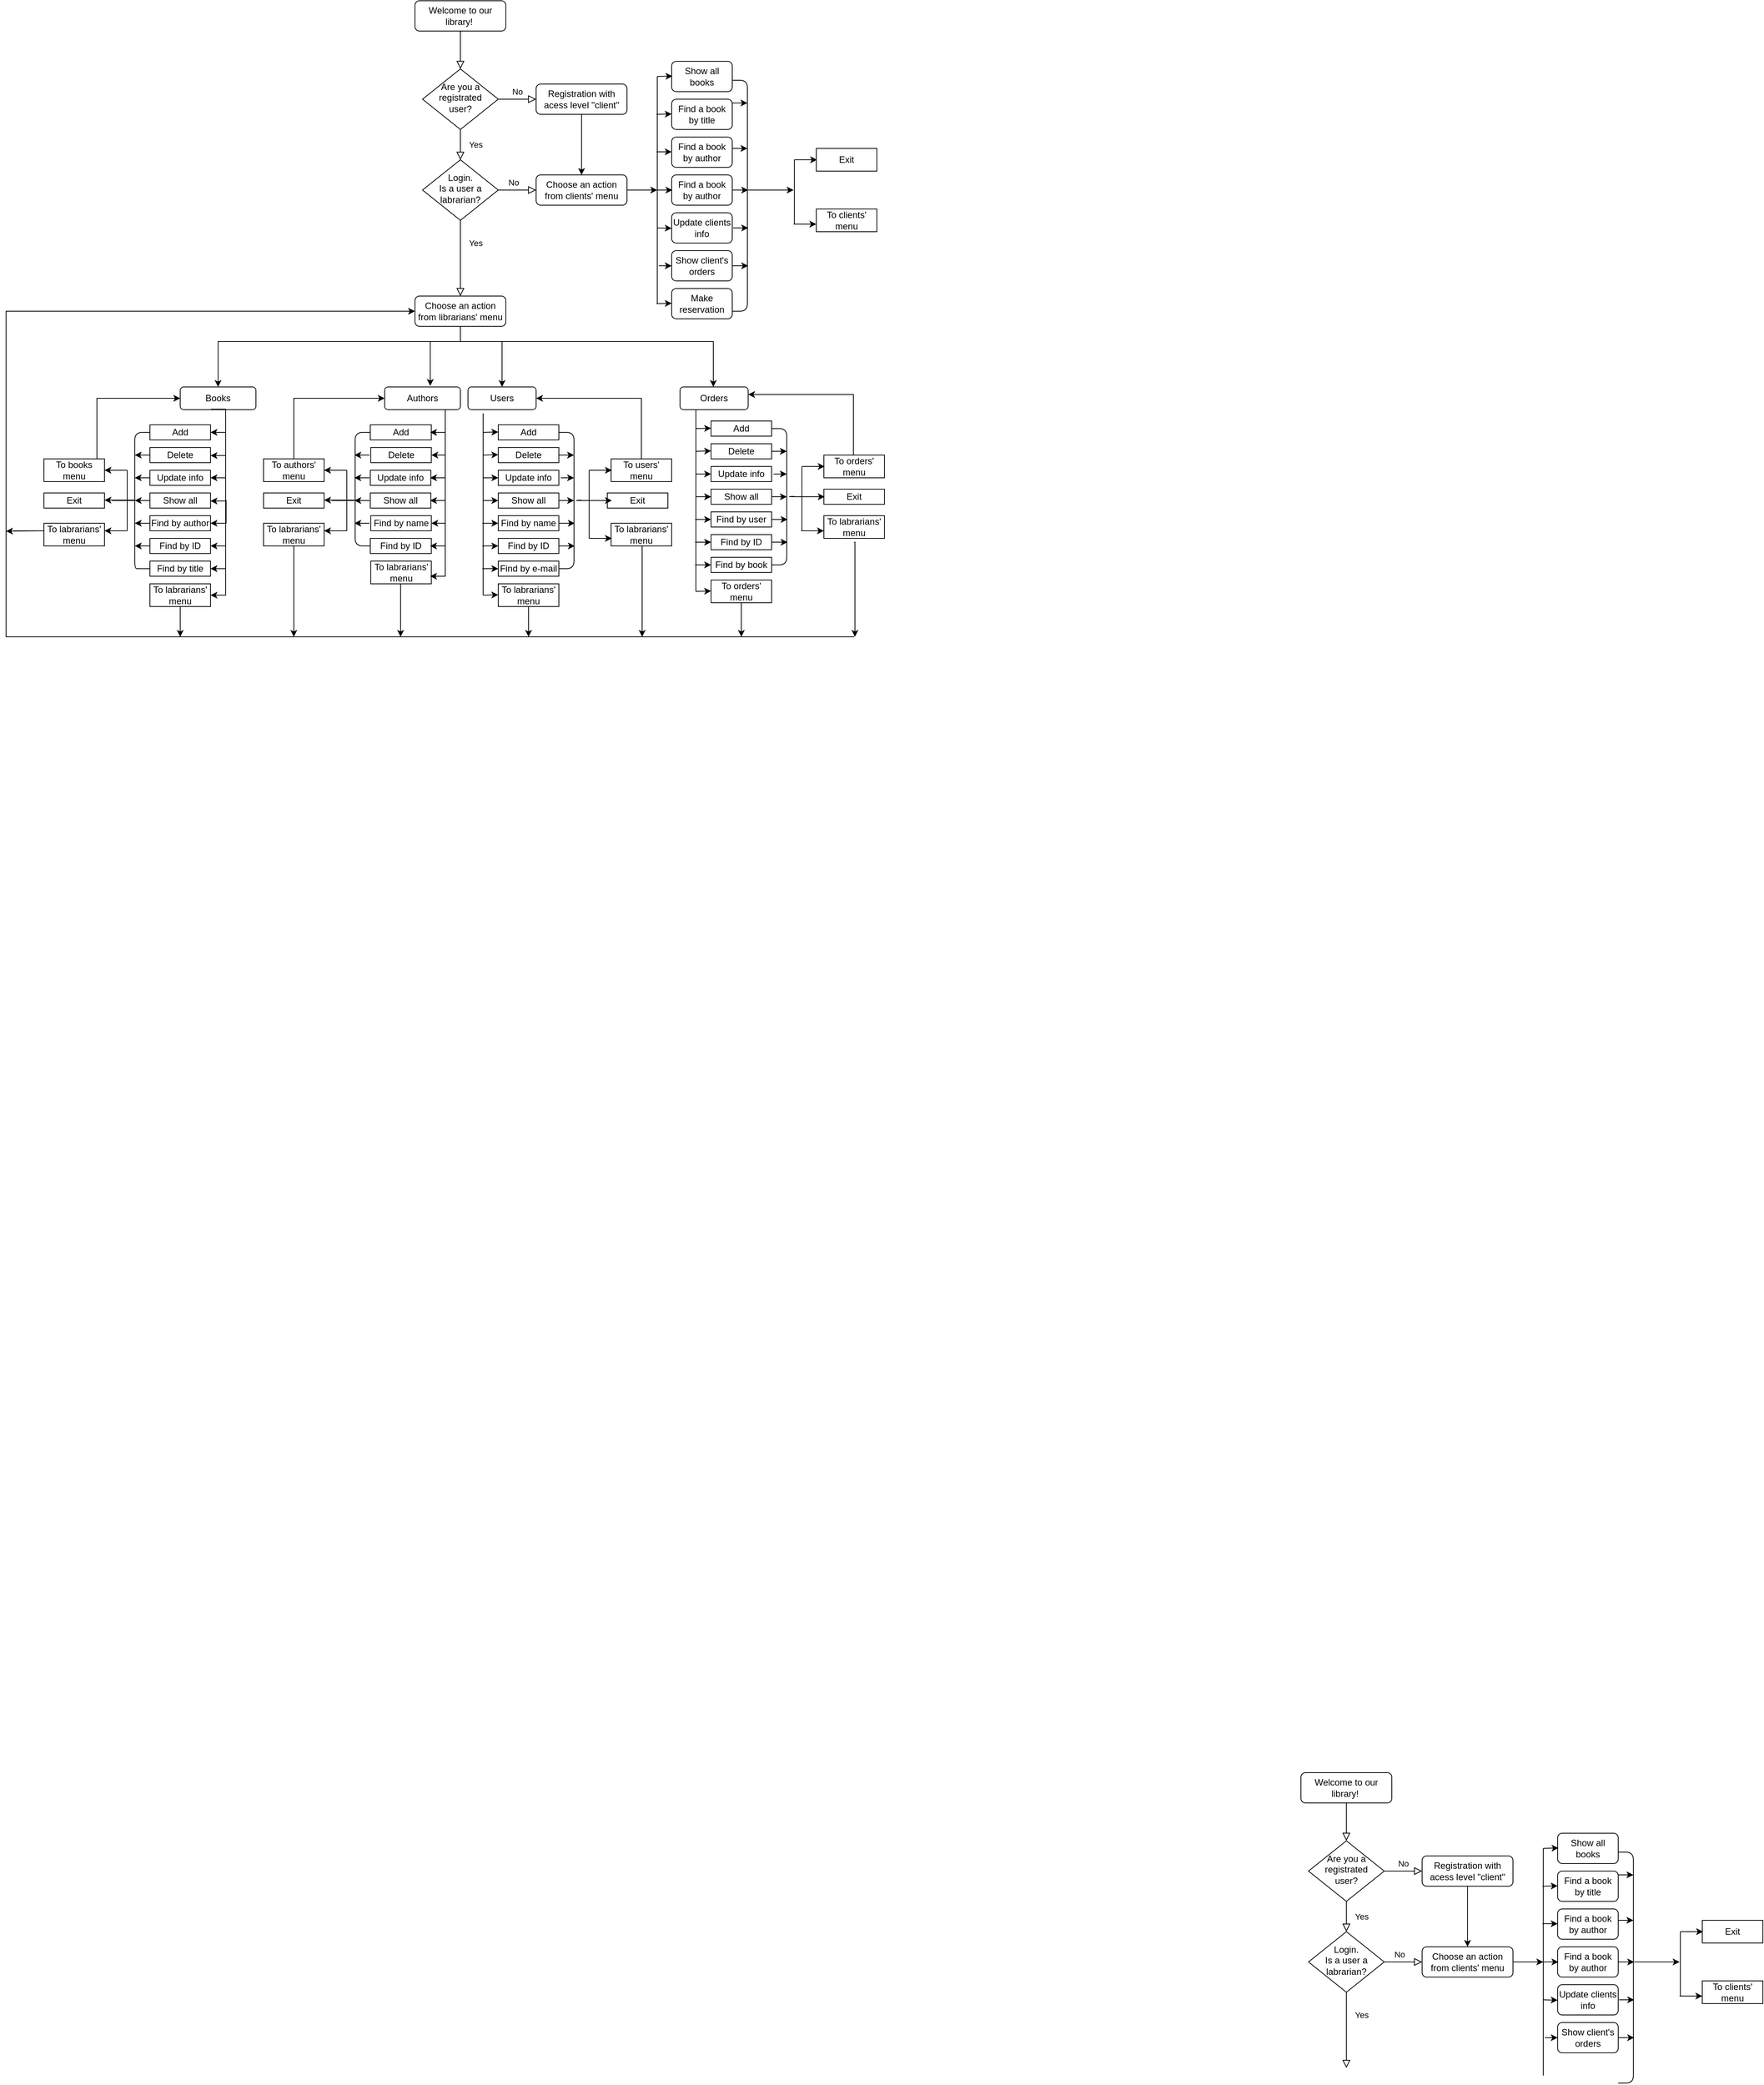 <mxfile version="15.9.1" type="github">
  <diagram id="C5RBs43oDa-KdzZeNtuy" name="Page-1">
    <mxGraphModel dx="3730" dy="3316" grid="1" gridSize="10" guides="1" tooltips="1" connect="1" arrows="1" fold="1" page="1" pageScale="1" pageWidth="827" pageHeight="1169" math="0" shadow="0">
      <root>
        <mxCell id="WIyWlLk6GJQsqaUBKTNV-0" />
        <mxCell id="WIyWlLk6GJQsqaUBKTNV-1" parent="WIyWlLk6GJQsqaUBKTNV-0" />
        <mxCell id="WIyWlLk6GJQsqaUBKTNV-2" value="" style="rounded=0;html=1;jettySize=auto;orthogonalLoop=1;fontSize=11;endArrow=block;endFill=0;endSize=8;strokeWidth=1;shadow=0;labelBackgroundColor=none;edgeStyle=orthogonalEdgeStyle;" parent="WIyWlLk6GJQsqaUBKTNV-1" source="WIyWlLk6GJQsqaUBKTNV-3" target="WIyWlLk6GJQsqaUBKTNV-6" edge="1">
          <mxGeometry relative="1" as="geometry" />
        </mxCell>
        <mxCell id="WIyWlLk6GJQsqaUBKTNV-3" value="Welcome to our library!&amp;nbsp;" style="rounded=1;whiteSpace=wrap;html=1;fontSize=12;glass=0;strokeWidth=1;shadow=0;" parent="WIyWlLk6GJQsqaUBKTNV-1" vertex="1">
          <mxGeometry x="160" y="80" width="120" height="40" as="geometry" />
        </mxCell>
        <mxCell id="WIyWlLk6GJQsqaUBKTNV-4" value="Yes" style="rounded=0;html=1;jettySize=auto;orthogonalLoop=1;fontSize=11;endArrow=block;endFill=0;endSize=8;strokeWidth=1;shadow=0;labelBackgroundColor=none;edgeStyle=orthogonalEdgeStyle;" parent="WIyWlLk6GJQsqaUBKTNV-1" source="WIyWlLk6GJQsqaUBKTNV-6" target="WIyWlLk6GJQsqaUBKTNV-10" edge="1">
          <mxGeometry y="20" relative="1" as="geometry">
            <mxPoint as="offset" />
          </mxGeometry>
        </mxCell>
        <mxCell id="WIyWlLk6GJQsqaUBKTNV-5" value="No" style="edgeStyle=orthogonalEdgeStyle;rounded=0;html=1;jettySize=auto;orthogonalLoop=1;fontSize=11;endArrow=block;endFill=0;endSize=8;strokeWidth=1;shadow=0;labelBackgroundColor=none;" parent="WIyWlLk6GJQsqaUBKTNV-1" source="WIyWlLk6GJQsqaUBKTNV-6" target="WIyWlLk6GJQsqaUBKTNV-7" edge="1">
          <mxGeometry y="10" relative="1" as="geometry">
            <mxPoint as="offset" />
          </mxGeometry>
        </mxCell>
        <mxCell id="WIyWlLk6GJQsqaUBKTNV-6" value="Are you a registrated user?" style="rhombus;whiteSpace=wrap;html=1;shadow=0;fontFamily=Helvetica;fontSize=12;align=center;strokeWidth=1;spacing=6;spacingTop=-4;" parent="WIyWlLk6GJQsqaUBKTNV-1" vertex="1">
          <mxGeometry x="170" y="170" width="100" height="80" as="geometry" />
        </mxCell>
        <mxCell id="WIyWlLk6GJQsqaUBKTNV-7" value="Registration with acess level &quot;client&quot;" style="rounded=1;whiteSpace=wrap;html=1;fontSize=12;glass=0;strokeWidth=1;shadow=0;" parent="WIyWlLk6GJQsqaUBKTNV-1" vertex="1">
          <mxGeometry x="320" y="190" width="120" height="40" as="geometry" />
        </mxCell>
        <mxCell id="WIyWlLk6GJQsqaUBKTNV-8" value="No" style="rounded=0;html=1;jettySize=auto;orthogonalLoop=1;fontSize=11;endArrow=block;endFill=0;endSize=8;strokeWidth=1;shadow=0;labelBackgroundColor=none;edgeStyle=orthogonalEdgeStyle;" parent="WIyWlLk6GJQsqaUBKTNV-1" source="WIyWlLk6GJQsqaUBKTNV-10" edge="1">
          <mxGeometry x="-1" y="86" relative="1" as="geometry">
            <mxPoint x="-16" y="-50" as="offset" />
            <mxPoint x="220" y="470" as="targetPoint" />
          </mxGeometry>
        </mxCell>
        <mxCell id="WIyWlLk6GJQsqaUBKTNV-9" value="Yes" style="edgeStyle=orthogonalEdgeStyle;rounded=0;html=1;jettySize=auto;orthogonalLoop=1;fontSize=11;endArrow=block;endFill=0;endSize=8;strokeWidth=1;shadow=0;labelBackgroundColor=none;" parent="WIyWlLk6GJQsqaUBKTNV-1" source="WIyWlLk6GJQsqaUBKTNV-10" target="WIyWlLk6GJQsqaUBKTNV-12" edge="1">
          <mxGeometry x="-1" y="-76" relative="1" as="geometry">
            <mxPoint x="-30" y="-6" as="offset" />
          </mxGeometry>
        </mxCell>
        <mxCell id="WIyWlLk6GJQsqaUBKTNV-10" value="Login. &lt;br&gt;Is a user a labrarian?" style="rhombus;whiteSpace=wrap;html=1;shadow=0;fontFamily=Helvetica;fontSize=12;align=center;strokeWidth=1;spacing=6;spacingTop=-4;" parent="WIyWlLk6GJQsqaUBKTNV-1" vertex="1">
          <mxGeometry x="170" y="290" width="100" height="80" as="geometry" />
        </mxCell>
        <mxCell id="VUuJxfTxhFCesFp1tUoB-286" value="" style="edgeStyle=none;rounded=1;sketch=0;orthogonalLoop=1;jettySize=auto;html=1;" edge="1" parent="WIyWlLk6GJQsqaUBKTNV-1" source="WIyWlLk6GJQsqaUBKTNV-12">
          <mxGeometry relative="1" as="geometry">
            <mxPoint x="480" y="330" as="targetPoint" />
          </mxGeometry>
        </mxCell>
        <mxCell id="WIyWlLk6GJQsqaUBKTNV-12" value="Choose an action from clients&#39; menu" style="rounded=1;whiteSpace=wrap;html=1;fontSize=12;glass=0;strokeWidth=1;shadow=0;" parent="WIyWlLk6GJQsqaUBKTNV-1" vertex="1">
          <mxGeometry x="320" y="310" width="120" height="40" as="geometry" />
        </mxCell>
        <mxCell id="VUuJxfTxhFCesFp1tUoB-210" value="" style="edgeStyle=orthogonalEdgeStyle;rounded=0;orthogonalLoop=1;jettySize=auto;html=1;entryX=0.5;entryY=0;entryDx=0;entryDy=0;exitX=0.5;exitY=1;exitDx=0;exitDy=0;" edge="1" parent="WIyWlLk6GJQsqaUBKTNV-1" source="WIyWlLk6GJQsqaUBKTNV-7" target="WIyWlLk6GJQsqaUBKTNV-12">
          <mxGeometry relative="1" as="geometry">
            <mxPoint x="380" y="250" as="sourcePoint" />
            <mxPoint x="380" y="290" as="targetPoint" />
            <Array as="points" />
          </mxGeometry>
        </mxCell>
        <mxCell id="VUuJxfTxhFCesFp1tUoB-285" value="Find a book by author" style="whiteSpace=wrap;html=1;rounded=1;shadow=0;strokeWidth=1;glass=0;" vertex="1" parent="WIyWlLk6GJQsqaUBKTNV-1">
          <mxGeometry x="499" y="310" width="80" height="40" as="geometry" />
        </mxCell>
        <mxCell id="VUuJxfTxhFCesFp1tUoB-290" style="edgeStyle=none;rounded=1;sketch=0;orthogonalLoop=1;jettySize=auto;html=1;exitX=0;exitY=1;exitDx=0;exitDy=0;" edge="1" parent="WIyWlLk6GJQsqaUBKTNV-1">
          <mxGeometry relative="1" as="geometry">
            <mxPoint x="550" y="410" as="sourcePoint" />
            <mxPoint x="550" y="410" as="targetPoint" />
          </mxGeometry>
        </mxCell>
        <mxCell id="VUuJxfTxhFCesFp1tUoB-291" value="Show all books" style="whiteSpace=wrap;html=1;rounded=1;shadow=0;strokeWidth=1;glass=0;" vertex="1" parent="WIyWlLk6GJQsqaUBKTNV-1">
          <mxGeometry x="499" y="160" width="80" height="40" as="geometry" />
        </mxCell>
        <mxCell id="VUuJxfTxhFCesFp1tUoB-292" value="Find a book by title" style="whiteSpace=wrap;html=1;rounded=1;shadow=0;strokeWidth=1;glass=0;" vertex="1" parent="WIyWlLk6GJQsqaUBKTNV-1">
          <mxGeometry x="499" y="210" width="80" height="40" as="geometry" />
        </mxCell>
        <mxCell id="VUuJxfTxhFCesFp1tUoB-293" value="Find a book by author" style="whiteSpace=wrap;html=1;rounded=1;shadow=0;strokeWidth=1;glass=0;" vertex="1" parent="WIyWlLk6GJQsqaUBKTNV-1">
          <mxGeometry x="499" y="260" width="80" height="40" as="geometry" />
        </mxCell>
        <mxCell id="VUuJxfTxhFCesFp1tUoB-294" value="Show client&#39;s orders" style="whiteSpace=wrap;html=1;rounded=1;shadow=0;strokeWidth=1;glass=0;" vertex="1" parent="WIyWlLk6GJQsqaUBKTNV-1">
          <mxGeometry x="499" y="410" width="80" height="40" as="geometry" />
        </mxCell>
        <mxCell id="VUuJxfTxhFCesFp1tUoB-295" value="Update clients info" style="whiteSpace=wrap;html=1;rounded=1;shadow=0;strokeWidth=1;glass=0;" vertex="1" parent="WIyWlLk6GJQsqaUBKTNV-1">
          <mxGeometry x="499" y="360" width="80" height="40" as="geometry" />
        </mxCell>
        <mxCell id="VUuJxfTxhFCesFp1tUoB-298" value="" style="endArrow=none;html=1;rounded=1;sketch=0;curved=0;" edge="1" parent="WIyWlLk6GJQsqaUBKTNV-1">
          <mxGeometry width="50" height="50" relative="1" as="geometry">
            <mxPoint x="480" y="180" as="sourcePoint" />
            <mxPoint x="480" y="480" as="targetPoint" />
            <Array as="points">
              <mxPoint x="480" y="320" />
              <mxPoint x="480" y="360" />
            </Array>
          </mxGeometry>
        </mxCell>
        <mxCell id="VUuJxfTxhFCesFp1tUoB-306" style="edgeStyle=none;rounded=1;sketch=0;orthogonalLoop=1;jettySize=auto;html=1;" edge="1" parent="WIyWlLk6GJQsqaUBKTNV-1">
          <mxGeometry relative="1" as="geometry">
            <mxPoint x="499" y="229.5" as="targetPoint" />
            <mxPoint x="479" y="230" as="sourcePoint" />
          </mxGeometry>
        </mxCell>
        <mxCell id="VUuJxfTxhFCesFp1tUoB-308" style="edgeStyle=none;rounded=1;sketch=0;orthogonalLoop=1;jettySize=auto;html=1;" edge="1" parent="WIyWlLk6GJQsqaUBKTNV-1">
          <mxGeometry relative="1" as="geometry">
            <mxPoint x="499" y="279.5" as="targetPoint" />
            <mxPoint x="479" y="279.5" as="sourcePoint" />
          </mxGeometry>
        </mxCell>
        <mxCell id="VUuJxfTxhFCesFp1tUoB-309" style="edgeStyle=none;rounded=1;sketch=0;orthogonalLoop=1;jettySize=auto;html=1;" edge="1" parent="WIyWlLk6GJQsqaUBKTNV-1">
          <mxGeometry relative="1" as="geometry">
            <mxPoint x="500" y="179.5" as="targetPoint" />
            <mxPoint x="480" y="180" as="sourcePoint" />
            <Array as="points">
              <mxPoint x="480" y="179.5" />
            </Array>
          </mxGeometry>
        </mxCell>
        <mxCell id="VUuJxfTxhFCesFp1tUoB-310" style="edgeStyle=none;rounded=1;sketch=0;orthogonalLoop=1;jettySize=auto;html=1;entryX=0;entryY=0.5;entryDx=0;entryDy=0;" edge="1" parent="WIyWlLk6GJQsqaUBKTNV-1" target="VUuJxfTxhFCesFp1tUoB-294">
          <mxGeometry relative="1" as="geometry">
            <mxPoint x="511" y="429.5" as="targetPoint" />
            <mxPoint x="490" y="430" as="sourcePoint" />
            <Array as="points">
              <mxPoint x="480" y="430" />
              <mxPoint x="490" y="430" />
            </Array>
          </mxGeometry>
        </mxCell>
        <mxCell id="VUuJxfTxhFCesFp1tUoB-311" style="edgeStyle=none;rounded=1;sketch=0;orthogonalLoop=1;jettySize=auto;html=1;" edge="1" parent="WIyWlLk6GJQsqaUBKTNV-1">
          <mxGeometry relative="1" as="geometry">
            <mxPoint x="499" y="380" as="targetPoint" />
            <mxPoint x="480" y="380" as="sourcePoint" />
            <Array as="points">
              <mxPoint x="499" y="380.5" />
            </Array>
          </mxGeometry>
        </mxCell>
        <mxCell id="VUuJxfTxhFCesFp1tUoB-312" style="edgeStyle=none;rounded=1;sketch=0;orthogonalLoop=1;jettySize=auto;html=1;" edge="1" parent="WIyWlLk6GJQsqaUBKTNV-1">
          <mxGeometry relative="1" as="geometry">
            <mxPoint x="500" y="330" as="targetPoint" />
            <mxPoint x="480" y="330" as="sourcePoint" />
          </mxGeometry>
        </mxCell>
        <mxCell id="VUuJxfTxhFCesFp1tUoB-313" style="edgeStyle=none;rounded=1;sketch=0;orthogonalLoop=1;jettySize=auto;html=1;entryX=1;entryY=0.75;entryDx=0;entryDy=0;" edge="1" parent="WIyWlLk6GJQsqaUBKTNV-1">
          <mxGeometry relative="1" as="geometry">
            <mxPoint x="579" y="220" as="sourcePoint" />
            <mxPoint x="579" y="220" as="targetPoint" />
          </mxGeometry>
        </mxCell>
        <mxCell id="VUuJxfTxhFCesFp1tUoB-314" value="To clients&#39; menu" style="rounded=0;whiteSpace=wrap;html=1;sketch=0;" vertex="1" parent="WIyWlLk6GJQsqaUBKTNV-1">
          <mxGeometry x="690" y="355" width="80" height="30" as="geometry" />
        </mxCell>
        <mxCell id="VUuJxfTxhFCesFp1tUoB-316" value="Exit" style="rounded=0;whiteSpace=wrap;html=1;sketch=0;" vertex="1" parent="WIyWlLk6GJQsqaUBKTNV-1">
          <mxGeometry x="690" y="275" width="80" height="30" as="geometry" />
        </mxCell>
        <mxCell id="VUuJxfTxhFCesFp1tUoB-317" value="" style="endArrow=none;html=1;rounded=1;sketch=0;curved=0;entryX=1;entryY=0.5;entryDx=0;entryDy=0;exitX=1;exitY=0.75;exitDx=0;exitDy=0;" edge="1" parent="WIyWlLk6GJQsqaUBKTNV-1">
          <mxGeometry width="50" height="50" relative="1" as="geometry">
            <mxPoint x="579" y="490" as="sourcePoint" />
            <mxPoint x="579" y="185" as="targetPoint" />
            <Array as="points">
              <mxPoint x="599" y="490" />
              <mxPoint x="599" y="285" />
              <mxPoint x="599" y="185" />
            </Array>
          </mxGeometry>
        </mxCell>
        <mxCell id="VUuJxfTxhFCesFp1tUoB-318" style="edgeStyle=none;rounded=1;sketch=0;orthogonalLoop=1;jettySize=auto;html=1;exitX=1;exitY=0.5;exitDx=0;exitDy=0;" edge="1" parent="WIyWlLk6GJQsqaUBKTNV-1">
          <mxGeometry relative="1" as="geometry">
            <mxPoint x="599" y="215" as="targetPoint" />
            <mxPoint x="579" y="215" as="sourcePoint" />
          </mxGeometry>
        </mxCell>
        <mxCell id="VUuJxfTxhFCesFp1tUoB-320" style="edgeStyle=none;rounded=1;sketch=0;orthogonalLoop=1;jettySize=auto;html=1;" edge="1" parent="WIyWlLk6GJQsqaUBKTNV-1">
          <mxGeometry relative="1" as="geometry">
            <mxPoint x="599" y="275" as="targetPoint" />
            <mxPoint x="579" y="275" as="sourcePoint" />
            <Array as="points">
              <mxPoint x="579" y="275" />
            </Array>
          </mxGeometry>
        </mxCell>
        <mxCell id="VUuJxfTxhFCesFp1tUoB-321" style="edgeStyle=none;rounded=1;sketch=0;orthogonalLoop=1;jettySize=auto;html=1;exitX=1;exitY=0.5;exitDx=0;exitDy=0;" edge="1" parent="WIyWlLk6GJQsqaUBKTNV-1" source="VUuJxfTxhFCesFp1tUoB-294">
          <mxGeometry relative="1" as="geometry">
            <mxPoint x="600" y="430" as="targetPoint" />
            <mxPoint x="579" y="305" as="sourcePoint" />
          </mxGeometry>
        </mxCell>
        <mxCell id="VUuJxfTxhFCesFp1tUoB-322" style="edgeStyle=none;rounded=1;sketch=0;orthogonalLoop=1;jettySize=auto;html=1;exitX=1;exitY=0.5;exitDx=0;exitDy=0;exitPerimeter=0;" edge="1" parent="WIyWlLk6GJQsqaUBKTNV-1" source="VUuJxfTxhFCesFp1tUoB-285">
          <mxGeometry relative="1" as="geometry">
            <mxPoint x="600" y="330" as="targetPoint" />
            <mxPoint x="579" y="335" as="sourcePoint" />
            <Array as="points">
              <mxPoint x="590" y="330" />
              <mxPoint x="600" y="330" />
            </Array>
          </mxGeometry>
        </mxCell>
        <mxCell id="VUuJxfTxhFCesFp1tUoB-324" value="" style="endArrow=none;html=1;rounded=1;sketch=0;" edge="1" parent="WIyWlLk6GJQsqaUBKTNV-1">
          <mxGeometry width="50" height="50" relative="1" as="geometry">
            <mxPoint x="661" y="375" as="sourcePoint" />
            <mxPoint x="661" y="290" as="targetPoint" />
          </mxGeometry>
        </mxCell>
        <mxCell id="VUuJxfTxhFCesFp1tUoB-325" value="" style="edgeStyle=orthogonalEdgeStyle;rounded=0;orthogonalLoop=1;jettySize=auto;html=1;" edge="1" parent="WIyWlLk6GJQsqaUBKTNV-1">
          <mxGeometry relative="1" as="geometry">
            <mxPoint x="671" y="290" as="sourcePoint" />
            <mxPoint x="691" y="290" as="targetPoint" />
            <Array as="points">
              <mxPoint x="661" y="290" />
              <mxPoint x="661" y="290" />
            </Array>
          </mxGeometry>
        </mxCell>
        <mxCell id="VUuJxfTxhFCesFp1tUoB-326" value="" style="edgeStyle=orthogonalEdgeStyle;rounded=0;orthogonalLoop=1;jettySize=auto;html=1;" edge="1" parent="WIyWlLk6GJQsqaUBKTNV-1">
          <mxGeometry relative="1" as="geometry">
            <mxPoint x="660" y="375" as="sourcePoint" />
            <mxPoint x="690" y="375" as="targetPoint" />
            <Array as="points">
              <mxPoint x="690" y="375" />
              <mxPoint x="690" y="375" />
            </Array>
          </mxGeometry>
        </mxCell>
        <mxCell id="VUuJxfTxhFCesFp1tUoB-327" style="edgeStyle=none;rounded=1;sketch=0;orthogonalLoop=1;jettySize=auto;html=1;" edge="1" parent="WIyWlLk6GJQsqaUBKTNV-1">
          <mxGeometry relative="1" as="geometry">
            <mxPoint x="600" y="380" as="targetPoint" />
            <mxPoint x="580" y="380" as="sourcePoint" />
          </mxGeometry>
        </mxCell>
        <mxCell id="VUuJxfTxhFCesFp1tUoB-328" style="edgeStyle=none;rounded=1;sketch=0;orthogonalLoop=1;jettySize=auto;html=1;" edge="1" parent="WIyWlLk6GJQsqaUBKTNV-1">
          <mxGeometry relative="1" as="geometry">
            <mxPoint x="660" y="330" as="targetPoint" />
            <mxPoint x="600" y="330" as="sourcePoint" />
            <Array as="points" />
          </mxGeometry>
        </mxCell>
        <mxCell id="VUuJxfTxhFCesFp1tUoB-886" value="" style="rounded=0;html=1;jettySize=auto;orthogonalLoop=1;fontSize=11;endArrow=block;endFill=0;endSize=8;strokeWidth=1;shadow=0;labelBackgroundColor=none;edgeStyle=orthogonalEdgeStyle;" edge="1" parent="WIyWlLk6GJQsqaUBKTNV-1" source="VUuJxfTxhFCesFp1tUoB-887" target="VUuJxfTxhFCesFp1tUoB-890">
          <mxGeometry relative="1" as="geometry" />
        </mxCell>
        <mxCell id="VUuJxfTxhFCesFp1tUoB-887" value="Welcome to our library!&amp;nbsp;" style="rounded=1;whiteSpace=wrap;html=1;fontSize=12;glass=0;strokeWidth=1;shadow=0;" vertex="1" parent="WIyWlLk6GJQsqaUBKTNV-1">
          <mxGeometry x="-1010" y="-2260" width="120" height="40" as="geometry" />
        </mxCell>
        <mxCell id="VUuJxfTxhFCesFp1tUoB-888" value="Yes" style="rounded=0;html=1;jettySize=auto;orthogonalLoop=1;fontSize=11;endArrow=block;endFill=0;endSize=8;strokeWidth=1;shadow=0;labelBackgroundColor=none;edgeStyle=orthogonalEdgeStyle;" edge="1" parent="WIyWlLk6GJQsqaUBKTNV-1" source="VUuJxfTxhFCesFp1tUoB-890" target="VUuJxfTxhFCesFp1tUoB-894">
          <mxGeometry y="20" relative="1" as="geometry">
            <mxPoint as="offset" />
          </mxGeometry>
        </mxCell>
        <mxCell id="VUuJxfTxhFCesFp1tUoB-889" value="No" style="edgeStyle=orthogonalEdgeStyle;rounded=0;html=1;jettySize=auto;orthogonalLoop=1;fontSize=11;endArrow=block;endFill=0;endSize=8;strokeWidth=1;shadow=0;labelBackgroundColor=none;" edge="1" parent="WIyWlLk6GJQsqaUBKTNV-1" source="VUuJxfTxhFCesFp1tUoB-890" target="VUuJxfTxhFCesFp1tUoB-891">
          <mxGeometry y="10" relative="1" as="geometry">
            <mxPoint as="offset" />
          </mxGeometry>
        </mxCell>
        <mxCell id="VUuJxfTxhFCesFp1tUoB-890" value="Are you a registrated user?" style="rhombus;whiteSpace=wrap;html=1;shadow=0;fontFamily=Helvetica;fontSize=12;align=center;strokeWidth=1;spacing=6;spacingTop=-4;" vertex="1" parent="WIyWlLk6GJQsqaUBKTNV-1">
          <mxGeometry x="-1000" y="-2170" width="100" height="80" as="geometry" />
        </mxCell>
        <mxCell id="VUuJxfTxhFCesFp1tUoB-891" value="Registration with acess level &quot;client&quot;" style="rounded=1;whiteSpace=wrap;html=1;fontSize=12;glass=0;strokeWidth=1;shadow=0;" vertex="1" parent="WIyWlLk6GJQsqaUBKTNV-1">
          <mxGeometry x="-850" y="-2150" width="120" height="40" as="geometry" />
        </mxCell>
        <mxCell id="VUuJxfTxhFCesFp1tUoB-892" value="No" style="rounded=0;html=1;jettySize=auto;orthogonalLoop=1;fontSize=11;endArrow=block;endFill=0;endSize=8;strokeWidth=1;shadow=0;labelBackgroundColor=none;edgeStyle=orthogonalEdgeStyle;" edge="1" parent="WIyWlLk6GJQsqaUBKTNV-1" source="VUuJxfTxhFCesFp1tUoB-894" target="VUuJxfTxhFCesFp1tUoB-897">
          <mxGeometry x="-1" y="86" relative="1" as="geometry">
            <mxPoint x="-16" y="-50" as="offset" />
          </mxGeometry>
        </mxCell>
        <mxCell id="VUuJxfTxhFCesFp1tUoB-893" value="Yes" style="edgeStyle=orthogonalEdgeStyle;rounded=0;html=1;jettySize=auto;orthogonalLoop=1;fontSize=11;endArrow=block;endFill=0;endSize=8;strokeWidth=1;shadow=0;labelBackgroundColor=none;" edge="1" parent="WIyWlLk6GJQsqaUBKTNV-1" source="VUuJxfTxhFCesFp1tUoB-894" target="VUuJxfTxhFCesFp1tUoB-899">
          <mxGeometry x="-1" y="-76" relative="1" as="geometry">
            <mxPoint x="-30" y="-6" as="offset" />
          </mxGeometry>
        </mxCell>
        <mxCell id="VUuJxfTxhFCesFp1tUoB-894" value="Login. &lt;br&gt;Is a user a labrarian?" style="rhombus;whiteSpace=wrap;html=1;shadow=0;fontFamily=Helvetica;fontSize=12;align=center;strokeWidth=1;spacing=6;spacingTop=-4;" vertex="1" parent="WIyWlLk6GJQsqaUBKTNV-1">
          <mxGeometry x="-1000" y="-2050" width="100" height="80" as="geometry" />
        </mxCell>
        <mxCell id="VUuJxfTxhFCesFp1tUoB-895" value="" style="edgeStyle=orthogonalEdgeStyle;rounded=0;orthogonalLoop=1;jettySize=auto;html=1;entryX=0.602;entryY=-0.047;entryDx=0;entryDy=0;entryPerimeter=0;" edge="1" parent="WIyWlLk6GJQsqaUBKTNV-1" target="VUuJxfTxhFCesFp1tUoB-901">
          <mxGeometry relative="1" as="geometry">
            <mxPoint x="-950" y="-1810" as="sourcePoint" />
            <mxPoint x="-950" y="-1750" as="targetPoint" />
            <Array as="points">
              <mxPoint x="-990" y="-1810" />
            </Array>
          </mxGeometry>
        </mxCell>
        <mxCell id="VUuJxfTxhFCesFp1tUoB-896" value="" style="edgeStyle=orthogonalEdgeStyle;rounded=0;orthogonalLoop=1;jettySize=auto;html=1;" edge="1" parent="WIyWlLk6GJQsqaUBKTNV-1" source="VUuJxfTxhFCesFp1tUoB-897" target="VUuJxfTxhFCesFp1tUoB-900">
          <mxGeometry relative="1" as="geometry">
            <Array as="points">
              <mxPoint x="-950" y="-1810" />
              <mxPoint x="-1270" y="-1810" />
            </Array>
          </mxGeometry>
        </mxCell>
        <mxCell id="VUuJxfTxhFCesFp1tUoB-897" value="Choose an action from librarians&#39; menu" style="rounded=1;whiteSpace=wrap;html=1;fontSize=12;glass=0;strokeWidth=1;shadow=0;" vertex="1" parent="WIyWlLk6GJQsqaUBKTNV-1">
          <mxGeometry x="-1010" y="-1870" width="120" height="40" as="geometry" />
        </mxCell>
        <mxCell id="VUuJxfTxhFCesFp1tUoB-898" value="" style="edgeStyle=none;rounded=1;sketch=0;orthogonalLoop=1;jettySize=auto;html=1;" edge="1" parent="WIyWlLk6GJQsqaUBKTNV-1" source="VUuJxfTxhFCesFp1tUoB-899">
          <mxGeometry relative="1" as="geometry">
            <mxPoint x="-690" y="-2010" as="targetPoint" />
          </mxGeometry>
        </mxCell>
        <mxCell id="VUuJxfTxhFCesFp1tUoB-899" value="Choose an action from clients&#39; menu" style="rounded=1;whiteSpace=wrap;html=1;fontSize=12;glass=0;strokeWidth=1;shadow=0;" vertex="1" parent="WIyWlLk6GJQsqaUBKTNV-1">
          <mxGeometry x="-850" y="-2030" width="120" height="40" as="geometry" />
        </mxCell>
        <mxCell id="VUuJxfTxhFCesFp1tUoB-900" value="Books" style="whiteSpace=wrap;html=1;rounded=1;shadow=0;strokeWidth=1;glass=0;" vertex="1" parent="WIyWlLk6GJQsqaUBKTNV-1">
          <mxGeometry x="-1320" y="-1750" width="100" height="30" as="geometry" />
        </mxCell>
        <mxCell id="VUuJxfTxhFCesFp1tUoB-901" value="Authors" style="rounded=1;whiteSpace=wrap;html=1;rotation=0;" vertex="1" parent="WIyWlLk6GJQsqaUBKTNV-1">
          <mxGeometry x="-1050" y="-1750" width="100" height="30" as="geometry" />
        </mxCell>
        <mxCell id="VUuJxfTxhFCesFp1tUoB-902" value="Users" style="rounded=1;whiteSpace=wrap;html=1;sketch=0;" vertex="1" parent="WIyWlLk6GJQsqaUBKTNV-1">
          <mxGeometry x="-940" y="-1750" width="90" height="30" as="geometry" />
        </mxCell>
        <mxCell id="VUuJxfTxhFCesFp1tUoB-903" value="Orders" style="rounded=1;whiteSpace=wrap;html=1;sketch=0;" vertex="1" parent="WIyWlLk6GJQsqaUBKTNV-1">
          <mxGeometry x="-660" y="-1750" width="90" height="30" as="geometry" />
        </mxCell>
        <mxCell id="VUuJxfTxhFCesFp1tUoB-904" value="" style="edgeStyle=orthogonalEdgeStyle;rounded=0;orthogonalLoop=1;jettySize=auto;html=1;entryX=0.5;entryY=0;entryDx=0;entryDy=0;" edge="1" parent="WIyWlLk6GJQsqaUBKTNV-1">
          <mxGeometry relative="1" as="geometry">
            <mxPoint x="-900" y="-1810" as="sourcePoint" />
            <mxPoint x="-616" y="-1750" as="targetPoint" />
            <Array as="points">
              <mxPoint x="-616" y="-1810" />
            </Array>
          </mxGeometry>
        </mxCell>
        <mxCell id="VUuJxfTxhFCesFp1tUoB-905" value="" style="edgeStyle=orthogonalEdgeStyle;rounded=0;orthogonalLoop=1;jettySize=auto;html=1;entryX=0.5;entryY=0;entryDx=0;entryDy=0;" edge="1" parent="WIyWlLk6GJQsqaUBKTNV-1" target="VUuJxfTxhFCesFp1tUoB-902">
          <mxGeometry relative="1" as="geometry">
            <mxPoint x="-980" y="-1810" as="sourcePoint" />
            <mxPoint x="-870" y="-1750" as="targetPoint" />
            <Array as="points">
              <mxPoint x="-895" y="-1810" />
            </Array>
          </mxGeometry>
        </mxCell>
        <mxCell id="VUuJxfTxhFCesFp1tUoB-906" value="" style="edgeStyle=orthogonalEdgeStyle;rounded=0;orthogonalLoop=1;jettySize=auto;html=1;exitX=0.406;exitY=0.98;exitDx=0;exitDy=0;exitPerimeter=0;" edge="1" parent="WIyWlLk6GJQsqaUBKTNV-1" source="VUuJxfTxhFCesFp1tUoB-900">
          <mxGeometry relative="1" as="geometry">
            <mxPoint x="-1250" y="-1660" as="sourcePoint" />
            <mxPoint x="-1280" y="-1690" as="targetPoint" />
            <Array as="points">
              <mxPoint x="-1260" y="-1721" />
              <mxPoint x="-1260" y="-1690" />
            </Array>
          </mxGeometry>
        </mxCell>
        <mxCell id="VUuJxfTxhFCesFp1tUoB-907" value="" style="edgeStyle=orthogonalEdgeStyle;rounded=0;orthogonalLoop=1;jettySize=auto;html=1;" edge="1" parent="WIyWlLk6GJQsqaUBKTNV-1">
          <mxGeometry relative="1" as="geometry">
            <mxPoint x="-1260" y="-1690" as="sourcePoint" />
            <mxPoint x="-1280" y="-1659.4" as="targetPoint" />
            <Array as="points">
              <mxPoint x="-1260" y="-1690" />
              <mxPoint x="-1260" y="-1659" />
            </Array>
          </mxGeometry>
        </mxCell>
        <mxCell id="VUuJxfTxhFCesFp1tUoB-908" style="edgeStyle=orthogonalEdgeStyle;curved=0;rounded=1;sketch=0;orthogonalLoop=1;jettySize=auto;html=1;exitX=0.75;exitY=1;exitDx=0;exitDy=0;entryX=0.75;entryY=1;entryDx=0;entryDy=0;" edge="1" parent="WIyWlLk6GJQsqaUBKTNV-1" source="VUuJxfTxhFCesFp1tUoB-909" target="VUuJxfTxhFCesFp1tUoB-909">
          <mxGeometry relative="1" as="geometry">
            <mxPoint x="-1110" y="-1640" as="targetPoint" />
          </mxGeometry>
        </mxCell>
        <mxCell id="VUuJxfTxhFCesFp1tUoB-909" value="To labrarians&#39; menu" style="rounded=0;whiteSpace=wrap;html=1;sketch=0;" vertex="1" parent="WIyWlLk6GJQsqaUBKTNV-1">
          <mxGeometry x="-1360" y="-1490" width="80" height="30" as="geometry" />
        </mxCell>
        <mxCell id="VUuJxfTxhFCesFp1tUoB-910" style="edgeStyle=none;rounded=1;sketch=0;orthogonalLoop=1;jettySize=auto;html=1;" edge="1" parent="WIyWlLk6GJQsqaUBKTNV-1" source="VUuJxfTxhFCesFp1tUoB-911">
          <mxGeometry relative="1" as="geometry">
            <mxPoint x="-1380" y="-1660" as="targetPoint" />
          </mxGeometry>
        </mxCell>
        <mxCell id="VUuJxfTxhFCesFp1tUoB-911" value="Delete" style="rounded=0;whiteSpace=wrap;html=1;sketch=0;" vertex="1" parent="WIyWlLk6GJQsqaUBKTNV-1">
          <mxGeometry x="-1360" y="-1670" width="80" height="20" as="geometry" />
        </mxCell>
        <mxCell id="VUuJxfTxhFCesFp1tUoB-912" value="Delete" style="rounded=0;whiteSpace=wrap;html=1;sketch=0;" vertex="1" parent="WIyWlLk6GJQsqaUBKTNV-1">
          <mxGeometry x="-900" y="-1670" width="80" height="20" as="geometry" />
        </mxCell>
        <mxCell id="VUuJxfTxhFCesFp1tUoB-913" value="Add" style="rounded=0;whiteSpace=wrap;html=1;sketch=0;" vertex="1" parent="WIyWlLk6GJQsqaUBKTNV-1">
          <mxGeometry x="-900" y="-1700" width="80" height="20" as="geometry" />
        </mxCell>
        <mxCell id="VUuJxfTxhFCesFp1tUoB-914" value="Show all" style="rounded=0;whiteSpace=wrap;html=1;sketch=0;" vertex="1" parent="WIyWlLk6GJQsqaUBKTNV-1">
          <mxGeometry x="-1360" y="-1610" width="80" height="20" as="geometry" />
        </mxCell>
        <mxCell id="VUuJxfTxhFCesFp1tUoB-915" value="Update info" style="rounded=0;whiteSpace=wrap;html=1;sketch=0;" vertex="1" parent="WIyWlLk6GJQsqaUBKTNV-1">
          <mxGeometry x="-900" y="-1640" width="80" height="20" as="geometry" />
        </mxCell>
        <mxCell id="VUuJxfTxhFCesFp1tUoB-916" value="" style="edgeStyle=orthogonalEdgeStyle;rounded=0;orthogonalLoop=1;jettySize=auto;html=1;" edge="1" parent="WIyWlLk6GJQsqaUBKTNV-1">
          <mxGeometry relative="1" as="geometry">
            <mxPoint x="-1260" y="-1630" as="sourcePoint" />
            <mxPoint x="-1280" y="-1599.4" as="targetPoint" />
            <Array as="points">
              <mxPoint x="-1260" y="-1630" />
              <mxPoint x="-1260" y="-1599" />
            </Array>
          </mxGeometry>
        </mxCell>
        <mxCell id="VUuJxfTxhFCesFp1tUoB-917" value="Find by author" style="rounded=0;whiteSpace=wrap;html=1;sketch=0;" vertex="1" parent="WIyWlLk6GJQsqaUBKTNV-1">
          <mxGeometry x="-1360" y="-1580" width="80" height="20" as="geometry" />
        </mxCell>
        <mxCell id="VUuJxfTxhFCesFp1tUoB-918" value="Find by ID" style="rounded=0;whiteSpace=wrap;html=1;sketch=0;" vertex="1" parent="WIyWlLk6GJQsqaUBKTNV-1">
          <mxGeometry x="-1360" y="-1550" width="80" height="20" as="geometry" />
        </mxCell>
        <mxCell id="VUuJxfTxhFCesFp1tUoB-919" value="Find by title" style="rounded=0;whiteSpace=wrap;html=1;sketch=0;" vertex="1" parent="WIyWlLk6GJQsqaUBKTNV-1">
          <mxGeometry x="-1360" y="-1520" width="80" height="20" as="geometry" />
        </mxCell>
        <mxCell id="VUuJxfTxhFCesFp1tUoB-920" value="Update info" style="rounded=0;whiteSpace=wrap;html=1;sketch=0;" vertex="1" parent="WIyWlLk6GJQsqaUBKTNV-1">
          <mxGeometry x="-1360" y="-1640" width="80" height="20" as="geometry" />
        </mxCell>
        <mxCell id="VUuJxfTxhFCesFp1tUoB-921" value="" style="edgeStyle=orthogonalEdgeStyle;rounded=0;orthogonalLoop=1;jettySize=auto;html=1;" edge="1" parent="WIyWlLk6GJQsqaUBKTNV-1">
          <mxGeometry relative="1" as="geometry">
            <mxPoint x="-1260" y="-1660" as="sourcePoint" />
            <mxPoint x="-1280" y="-1510" as="targetPoint" />
            <Array as="points">
              <mxPoint x="-1260" y="-1510" />
            </Array>
          </mxGeometry>
        </mxCell>
        <mxCell id="VUuJxfTxhFCesFp1tUoB-922" value="" style="edgeStyle=orthogonalEdgeStyle;rounded=0;orthogonalLoop=1;jettySize=auto;html=1;entryX=0;entryY=0.5;entryDx=0;entryDy=0;" edge="1" parent="WIyWlLk6GJQsqaUBKTNV-1" target="VUuJxfTxhFCesFp1tUoB-897">
          <mxGeometry relative="1" as="geometry">
            <mxPoint x="-430" y="-1420" as="sourcePoint" />
            <mxPoint x="-1220" y="-1750" as="targetPoint" />
            <Array as="points">
              <mxPoint x="-1340" y="-1420" />
              <mxPoint x="-1550" y="-1420" />
              <mxPoint x="-1550" y="-1850" />
            </Array>
          </mxGeometry>
        </mxCell>
        <mxCell id="VUuJxfTxhFCesFp1tUoB-923" value="" style="edgeStyle=orthogonalEdgeStyle;rounded=0;orthogonalLoop=1;jettySize=auto;html=1;exitX=0.406;exitY=0.98;exitDx=0;exitDy=0;exitPerimeter=0;entryX=1;entryY=0.5;entryDx=0;entryDy=0;" edge="1" parent="WIyWlLk6GJQsqaUBKTNV-1" target="VUuJxfTxhFCesFp1tUoB-917">
          <mxGeometry relative="1" as="geometry">
            <mxPoint x="-1259.4" y="-1600.6" as="sourcePoint" />
            <mxPoint x="-1270" y="-1570" as="targetPoint" />
            <Array as="points">
              <mxPoint x="-1259" y="-1570" />
            </Array>
          </mxGeometry>
        </mxCell>
        <mxCell id="VUuJxfTxhFCesFp1tUoB-924" value="" style="edgeStyle=orthogonalEdgeStyle;rounded=0;orthogonalLoop=1;jettySize=auto;html=1;entryX=1;entryY=0.5;entryDx=0;entryDy=0;" edge="1" parent="WIyWlLk6GJQsqaUBKTNV-1" target="VUuJxfTxhFCesFp1tUoB-909">
          <mxGeometry relative="1" as="geometry">
            <mxPoint x="-1260" y="-1540" as="sourcePoint" />
            <mxPoint x="-1280" y="-1509.4" as="targetPoint" />
            <Array as="points">
              <mxPoint x="-1260" y="-1475" />
            </Array>
          </mxGeometry>
        </mxCell>
        <mxCell id="VUuJxfTxhFCesFp1tUoB-925" value="Add" style="rounded=0;whiteSpace=wrap;html=1;sketch=0;" vertex="1" parent="WIyWlLk6GJQsqaUBKTNV-1">
          <mxGeometry x="-1360" y="-1700" width="80" height="20" as="geometry" />
        </mxCell>
        <mxCell id="VUuJxfTxhFCesFp1tUoB-926" value="" style="endArrow=none;html=1;rounded=1;sketch=0;curved=0;entryX=0;entryY=0.5;entryDx=0;entryDy=0;exitX=0;exitY=0.5;exitDx=0;exitDy=0;" edge="1" parent="WIyWlLk6GJQsqaUBKTNV-1" source="VUuJxfTxhFCesFp1tUoB-919" target="VUuJxfTxhFCesFp1tUoB-925">
          <mxGeometry width="50" height="50" relative="1" as="geometry">
            <mxPoint x="-1380" y="-1480" as="sourcePoint" />
            <mxPoint x="-900" y="-1440" as="targetPoint" />
            <Array as="points">
              <mxPoint x="-1370" y="-1510" />
              <mxPoint x="-1380" y="-1510" />
              <mxPoint x="-1380" y="-1590" />
              <mxPoint x="-1380" y="-1600" />
              <mxPoint x="-1380" y="-1690" />
            </Array>
          </mxGeometry>
        </mxCell>
        <mxCell id="VUuJxfTxhFCesFp1tUoB-927" value="" style="endArrow=none;html=1;rounded=1;sketch=0;curved=0;" edge="1" parent="WIyWlLk6GJQsqaUBKTNV-1">
          <mxGeometry width="50" height="50" relative="1" as="geometry">
            <mxPoint x="-1390" y="-1560" as="sourcePoint" />
            <mxPoint x="-1390" y="-1640" as="targetPoint" />
            <Array as="points" />
          </mxGeometry>
        </mxCell>
        <mxCell id="VUuJxfTxhFCesFp1tUoB-928" value="" style="endArrow=none;html=1;rounded=1;sketch=0;curved=0;" edge="1" parent="WIyWlLk6GJQsqaUBKTNV-1">
          <mxGeometry width="50" height="50" relative="1" as="geometry">
            <mxPoint x="-1410" y="-1600" as="sourcePoint" />
            <mxPoint x="-1380" y="-1600" as="targetPoint" />
            <Array as="points" />
          </mxGeometry>
        </mxCell>
        <mxCell id="VUuJxfTxhFCesFp1tUoB-929" value="" style="endArrow=none;html=1;rounded=1;sketch=0;curved=0;" edge="1" parent="WIyWlLk6GJQsqaUBKTNV-1">
          <mxGeometry width="50" height="50" relative="1" as="geometry">
            <mxPoint x="-920" y="-1715" as="sourcePoint" />
            <mxPoint x="-920" y="-1475" as="targetPoint" />
          </mxGeometry>
        </mxCell>
        <mxCell id="VUuJxfTxhFCesFp1tUoB-930" value="" style="edgeStyle=orthogonalEdgeStyle;rounded=0;orthogonalLoop=1;jettySize=auto;html=1;" edge="1" parent="WIyWlLk6GJQsqaUBKTNV-1">
          <mxGeometry relative="1" as="geometry">
            <mxPoint x="-1420" y="-1640" as="sourcePoint" />
            <mxPoint x="-1420" y="-1640" as="targetPoint" />
            <Array as="points">
              <mxPoint x="-1390" y="-1640" />
              <mxPoint x="-1390" y="-1640" />
            </Array>
          </mxGeometry>
        </mxCell>
        <mxCell id="VUuJxfTxhFCesFp1tUoB-931" value="" style="edgeStyle=orthogonalEdgeStyle;rounded=0;orthogonalLoop=1;jettySize=auto;html=1;" edge="1" parent="WIyWlLk6GJQsqaUBKTNV-1">
          <mxGeometry relative="1" as="geometry">
            <mxPoint x="-1410" y="-1600.5" as="sourcePoint" />
            <mxPoint x="-1420" y="-1600.5" as="targetPoint" />
            <Array as="points">
              <mxPoint x="-1380" y="-1600.5" />
              <mxPoint x="-1380" y="-1600.5" />
            </Array>
          </mxGeometry>
        </mxCell>
        <mxCell id="VUuJxfTxhFCesFp1tUoB-932" value="" style="edgeStyle=orthogonalEdgeStyle;rounded=0;orthogonalLoop=1;jettySize=auto;html=1;" edge="1" parent="WIyWlLk6GJQsqaUBKTNV-1">
          <mxGeometry relative="1" as="geometry">
            <mxPoint x="-1420" y="-1560" as="sourcePoint" />
            <mxPoint x="-1420" y="-1560" as="targetPoint" />
            <Array as="points">
              <mxPoint x="-1390" y="-1560" />
              <mxPoint x="-1390" y="-1560" />
            </Array>
          </mxGeometry>
        </mxCell>
        <mxCell id="VUuJxfTxhFCesFp1tUoB-933" value="To labrarians&#39; menu" style="rounded=0;whiteSpace=wrap;html=1;sketch=0;" vertex="1" parent="WIyWlLk6GJQsqaUBKTNV-1">
          <mxGeometry x="-1500" y="-1570" width="80" height="30" as="geometry" />
        </mxCell>
        <mxCell id="VUuJxfTxhFCesFp1tUoB-934" value="Exit" style="rounded=0;whiteSpace=wrap;html=1;sketch=0;" vertex="1" parent="WIyWlLk6GJQsqaUBKTNV-1">
          <mxGeometry x="-1500" y="-1610" width="80" height="20" as="geometry" />
        </mxCell>
        <mxCell id="VUuJxfTxhFCesFp1tUoB-935" value="" style="edgeStyle=orthogonalEdgeStyle;rounded=0;orthogonalLoop=1;jettySize=auto;html=1;" edge="1" parent="WIyWlLk6GJQsqaUBKTNV-1">
          <mxGeometry relative="1" as="geometry">
            <mxPoint x="-1540" y="-1560" as="sourcePoint" />
            <mxPoint x="-1550" y="-1559.5" as="targetPoint" />
            <Array as="points">
              <mxPoint x="-1500" y="-1560" />
              <mxPoint x="-1500" y="-1560" />
            </Array>
          </mxGeometry>
        </mxCell>
        <mxCell id="VUuJxfTxhFCesFp1tUoB-936" value="" style="edgeStyle=orthogonalEdgeStyle;rounded=0;orthogonalLoop=1;jettySize=auto;html=1;" edge="1" parent="WIyWlLk6GJQsqaUBKTNV-1">
          <mxGeometry relative="1" as="geometry">
            <mxPoint x="-1320" y="-1460" as="sourcePoint" />
            <mxPoint x="-1320" y="-1420" as="targetPoint" />
            <Array as="points">
              <mxPoint x="-1320" y="-1430" />
              <mxPoint x="-1320" y="-1430" />
            </Array>
          </mxGeometry>
        </mxCell>
        <mxCell id="VUuJxfTxhFCesFp1tUoB-937" value="To books menu" style="rounded=0;whiteSpace=wrap;html=1;sketch=0;" vertex="1" parent="WIyWlLk6GJQsqaUBKTNV-1">
          <mxGeometry x="-1500" y="-1655" width="80" height="30" as="geometry" />
        </mxCell>
        <mxCell id="VUuJxfTxhFCesFp1tUoB-938" value="" style="edgeStyle=orthogonalEdgeStyle;rounded=0;orthogonalLoop=1;jettySize=auto;html=1;entryX=0;entryY=0.5;entryDx=0;entryDy=0;exitX=0.5;exitY=0;exitDx=0;exitDy=0;" edge="1" parent="WIyWlLk6GJQsqaUBKTNV-1" source="VUuJxfTxhFCesFp1tUoB-937" target="VUuJxfTxhFCesFp1tUoB-900">
          <mxGeometry relative="1" as="geometry">
            <mxPoint x="-1480" y="-1660" as="sourcePoint" />
            <mxPoint x="-1480" y="-1680" as="targetPoint" />
            <Array as="points">
              <mxPoint x="-1430" y="-1655" />
              <mxPoint x="-1430" y="-1735" />
            </Array>
          </mxGeometry>
        </mxCell>
        <mxCell id="VUuJxfTxhFCesFp1tUoB-939" value="" style="edgeStyle=orthogonalEdgeStyle;rounded=0;orthogonalLoop=1;jettySize=auto;html=1;" edge="1" parent="WIyWlLk6GJQsqaUBKTNV-1">
          <mxGeometry relative="1" as="geometry">
            <mxPoint x="-1370" y="-1630" as="sourcePoint" />
            <mxPoint x="-1380" y="-1630" as="targetPoint" />
            <Array as="points">
              <mxPoint x="-1360" y="-1630" />
              <mxPoint x="-1360" y="-1630" />
            </Array>
          </mxGeometry>
        </mxCell>
        <mxCell id="VUuJxfTxhFCesFp1tUoB-940" value="" style="edgeStyle=orthogonalEdgeStyle;rounded=0;orthogonalLoop=1;jettySize=auto;html=1;" edge="1" parent="WIyWlLk6GJQsqaUBKTNV-1">
          <mxGeometry relative="1" as="geometry">
            <mxPoint x="-1370" y="-1600" as="sourcePoint" />
            <mxPoint x="-1380" y="-1600" as="targetPoint" />
            <Array as="points">
              <mxPoint x="-1360" y="-1600" />
              <mxPoint x="-1360" y="-1600" />
            </Array>
          </mxGeometry>
        </mxCell>
        <mxCell id="VUuJxfTxhFCesFp1tUoB-941" value="" style="edgeStyle=orthogonalEdgeStyle;rounded=0;orthogonalLoop=1;jettySize=auto;html=1;" edge="1" parent="WIyWlLk6GJQsqaUBKTNV-1">
          <mxGeometry relative="1" as="geometry">
            <mxPoint x="-1370" y="-1570" as="sourcePoint" />
            <mxPoint x="-1380" y="-1570" as="targetPoint" />
            <Array as="points">
              <mxPoint x="-1360" y="-1570" />
              <mxPoint x="-1360" y="-1570" />
            </Array>
          </mxGeometry>
        </mxCell>
        <mxCell id="VUuJxfTxhFCesFp1tUoB-942" value="" style="edgeStyle=orthogonalEdgeStyle;rounded=0;orthogonalLoop=1;jettySize=auto;html=1;" edge="1" parent="WIyWlLk6GJQsqaUBKTNV-1">
          <mxGeometry relative="1" as="geometry">
            <mxPoint x="-1360" y="-1540" as="sourcePoint" />
            <mxPoint x="-1380" y="-1540" as="targetPoint" />
            <Array as="points">
              <mxPoint x="-1370" y="-1540" />
              <mxPoint x="-1370" y="-1540" />
            </Array>
          </mxGeometry>
        </mxCell>
        <mxCell id="VUuJxfTxhFCesFp1tUoB-943" style="edgeStyle=none;rounded=1;sketch=0;orthogonalLoop=1;jettySize=auto;html=1;entryX=0;entryY=0.5;entryDx=0;entryDy=0;" edge="1" parent="WIyWlLk6GJQsqaUBKTNV-1" source="VUuJxfTxhFCesFp1tUoB-918" target="VUuJxfTxhFCesFp1tUoB-918">
          <mxGeometry relative="1" as="geometry" />
        </mxCell>
        <mxCell id="VUuJxfTxhFCesFp1tUoB-944" style="edgeStyle=none;rounded=1;sketch=0;orthogonalLoop=1;jettySize=auto;html=1;entryX=1;entryY=0.75;entryDx=0;entryDy=0;" edge="1" parent="WIyWlLk6GJQsqaUBKTNV-1" source="VUuJxfTxhFCesFp1tUoB-912" target="VUuJxfTxhFCesFp1tUoB-912">
          <mxGeometry relative="1" as="geometry" />
        </mxCell>
        <mxCell id="VUuJxfTxhFCesFp1tUoB-945" value="Show all" style="rounded=0;whiteSpace=wrap;html=1;sketch=0;" vertex="1" parent="WIyWlLk6GJQsqaUBKTNV-1">
          <mxGeometry x="-900" y="-1610" width="80" height="20" as="geometry" />
        </mxCell>
        <mxCell id="VUuJxfTxhFCesFp1tUoB-946" style="edgeStyle=none;rounded=1;sketch=0;orthogonalLoop=1;jettySize=auto;html=1;" edge="1" parent="WIyWlLk6GJQsqaUBKTNV-1">
          <mxGeometry relative="1" as="geometry">
            <mxPoint x="-900" y="-1570" as="targetPoint" />
            <mxPoint x="-921" y="-1570" as="sourcePoint" />
          </mxGeometry>
        </mxCell>
        <mxCell id="VUuJxfTxhFCesFp1tUoB-947" value="Find by name" style="rounded=0;whiteSpace=wrap;html=1;sketch=0;" vertex="1" parent="WIyWlLk6GJQsqaUBKTNV-1">
          <mxGeometry x="-900" y="-1580" width="80" height="20" as="geometry" />
        </mxCell>
        <mxCell id="VUuJxfTxhFCesFp1tUoB-948" value="Find by ID" style="rounded=0;whiteSpace=wrap;html=1;sketch=0;" vertex="1" parent="WIyWlLk6GJQsqaUBKTNV-1">
          <mxGeometry x="-900" y="-1550" width="80" height="20" as="geometry" />
        </mxCell>
        <mxCell id="VUuJxfTxhFCesFp1tUoB-949" style="edgeStyle=none;rounded=1;sketch=0;orthogonalLoop=1;jettySize=auto;html=1;" edge="1" parent="WIyWlLk6GJQsqaUBKTNV-1">
          <mxGeometry relative="1" as="geometry">
            <mxPoint x="-900" y="-1540" as="targetPoint" />
            <mxPoint x="-921" y="-1540" as="sourcePoint" />
          </mxGeometry>
        </mxCell>
        <mxCell id="VUuJxfTxhFCesFp1tUoB-950" style="edgeStyle=none;rounded=1;sketch=0;orthogonalLoop=1;jettySize=auto;html=1;" edge="1" parent="WIyWlLk6GJQsqaUBKTNV-1">
          <mxGeometry relative="1" as="geometry">
            <mxPoint x="-900" y="-1690.5" as="targetPoint" />
            <mxPoint x="-920" y="-1690" as="sourcePoint" />
          </mxGeometry>
        </mxCell>
        <mxCell id="VUuJxfTxhFCesFp1tUoB-951" value="Find by e-mail" style="rounded=0;whiteSpace=wrap;html=1;sketch=0;" vertex="1" parent="WIyWlLk6GJQsqaUBKTNV-1">
          <mxGeometry x="-900" y="-1520" width="80" height="20" as="geometry" />
        </mxCell>
        <mxCell id="VUuJxfTxhFCesFp1tUoB-952" style="edgeStyle=none;rounded=1;sketch=0;orthogonalLoop=1;jettySize=auto;html=1;" edge="1" parent="WIyWlLk6GJQsqaUBKTNV-1">
          <mxGeometry relative="1" as="geometry">
            <mxPoint x="-900" y="-1510" as="targetPoint" />
            <mxPoint x="-921" y="-1510" as="sourcePoint" />
          </mxGeometry>
        </mxCell>
        <mxCell id="VUuJxfTxhFCesFp1tUoB-953" value="To labrarians&#39; menu" style="rounded=0;whiteSpace=wrap;html=1;sketch=0;" vertex="1" parent="WIyWlLk6GJQsqaUBKTNV-1">
          <mxGeometry x="-900" y="-1490" width="80" height="30" as="geometry" />
        </mxCell>
        <mxCell id="VUuJxfTxhFCesFp1tUoB-954" style="edgeStyle=none;rounded=1;sketch=0;orthogonalLoop=1;jettySize=auto;html=1;" edge="1" parent="WIyWlLk6GJQsqaUBKTNV-1">
          <mxGeometry relative="1" as="geometry">
            <mxPoint x="-900" y="-1475.5" as="targetPoint" />
            <mxPoint x="-920" y="-1475" as="sourcePoint" />
          </mxGeometry>
        </mxCell>
        <mxCell id="VUuJxfTxhFCesFp1tUoB-955" value="" style="edgeStyle=orthogonalEdgeStyle;rounded=0;orthogonalLoop=1;jettySize=auto;html=1;exitX=0.5;exitY=1;exitDx=0;exitDy=0;" edge="1" parent="WIyWlLk6GJQsqaUBKTNV-1" source="VUuJxfTxhFCesFp1tUoB-953">
          <mxGeometry relative="1" as="geometry">
            <mxPoint x="-820" y="-1450" as="sourcePoint" />
            <mxPoint x="-860" y="-1420" as="targetPoint" />
            <Array as="points" />
          </mxGeometry>
        </mxCell>
        <mxCell id="VUuJxfTxhFCesFp1tUoB-956" value="" style="edgeStyle=orthogonalEdgeStyle;rounded=0;orthogonalLoop=1;jettySize=auto;html=1;" edge="1" parent="WIyWlLk6GJQsqaUBKTNV-1">
          <mxGeometry relative="1" as="geometry">
            <mxPoint x="-1029" y="-1490" as="sourcePoint" />
            <mxPoint x="-1029" y="-1420" as="targetPoint" />
            <Array as="points">
              <mxPoint x="-1028.1" y="-1445" />
              <mxPoint x="-1028.1" y="-1445" />
            </Array>
          </mxGeometry>
        </mxCell>
        <mxCell id="VUuJxfTxhFCesFp1tUoB-957" value="Add" style="rounded=0;whiteSpace=wrap;html=1;sketch=0;" vertex="1" parent="WIyWlLk6GJQsqaUBKTNV-1">
          <mxGeometry x="-1069" y="-1700" width="80.6" height="20" as="geometry" />
        </mxCell>
        <mxCell id="VUuJxfTxhFCesFp1tUoB-958" value="Delete" style="rounded=0;whiteSpace=wrap;html=1;sketch=0;" vertex="1" parent="WIyWlLk6GJQsqaUBKTNV-1">
          <mxGeometry x="-1068.4" y="-1670" width="80" height="20" as="geometry" />
        </mxCell>
        <mxCell id="VUuJxfTxhFCesFp1tUoB-959" value="Show all" style="rounded=0;whiteSpace=wrap;html=1;sketch=0;" vertex="1" parent="WIyWlLk6GJQsqaUBKTNV-1">
          <mxGeometry x="-1069" y="-1610" width="80" height="20" as="geometry" />
        </mxCell>
        <mxCell id="VUuJxfTxhFCesFp1tUoB-960" value="Find by name" style="rounded=0;whiteSpace=wrap;html=1;sketch=0;" vertex="1" parent="WIyWlLk6GJQsqaUBKTNV-1">
          <mxGeometry x="-1068.4" y="-1580" width="80" height="20" as="geometry" />
        </mxCell>
        <mxCell id="VUuJxfTxhFCesFp1tUoB-961" value="Find by ID" style="rounded=0;whiteSpace=wrap;html=1;sketch=0;" vertex="1" parent="WIyWlLk6GJQsqaUBKTNV-1">
          <mxGeometry x="-1069" y="-1550" width="80.6" height="20" as="geometry" />
        </mxCell>
        <mxCell id="VUuJxfTxhFCesFp1tUoB-962" value="To labrarians&#39; menu" style="rounded=0;whiteSpace=wrap;html=1;sketch=0;" vertex="1" parent="WIyWlLk6GJQsqaUBKTNV-1">
          <mxGeometry x="-1068.4" y="-1520" width="80" height="30" as="geometry" />
        </mxCell>
        <mxCell id="VUuJxfTxhFCesFp1tUoB-963" value="Update info" style="rounded=0;whiteSpace=wrap;html=1;sketch=0;" vertex="1" parent="WIyWlLk6GJQsqaUBKTNV-1">
          <mxGeometry x="-1069" y="-1640" width="80" height="20" as="geometry" />
        </mxCell>
        <mxCell id="VUuJxfTxhFCesFp1tUoB-964" value="" style="edgeStyle=orthogonalEdgeStyle;rounded=0;orthogonalLoop=1;jettySize=auto;html=1;" edge="1" parent="WIyWlLk6GJQsqaUBKTNV-1">
          <mxGeometry relative="1" as="geometry">
            <mxPoint x="-1260" y="-1540" as="sourcePoint" />
            <mxPoint x="-1280" y="-1540" as="targetPoint" />
            <Array as="points">
              <mxPoint x="-1280" y="-1540" />
              <mxPoint x="-1280" y="-1540" />
            </Array>
          </mxGeometry>
        </mxCell>
        <mxCell id="VUuJxfTxhFCesFp1tUoB-965" value="" style="edgeStyle=orthogonalEdgeStyle;rounded=0;orthogonalLoop=1;jettySize=auto;html=1;" edge="1" parent="WIyWlLk6GJQsqaUBKTNV-1">
          <mxGeometry relative="1" as="geometry">
            <mxPoint x="-1260" y="-1630" as="sourcePoint" />
            <mxPoint x="-1280" y="-1630" as="targetPoint" />
            <Array as="points">
              <mxPoint x="-1280" y="-1630" />
              <mxPoint x="-1280" y="-1630" />
            </Array>
          </mxGeometry>
        </mxCell>
        <mxCell id="VUuJxfTxhFCesFp1tUoB-966" style="edgeStyle=none;rounded=1;sketch=0;orthogonalLoop=1;jettySize=auto;html=1;" edge="1" parent="WIyWlLk6GJQsqaUBKTNV-1">
          <mxGeometry relative="1" as="geometry">
            <mxPoint x="-1090" y="-1660" as="targetPoint" />
            <mxPoint x="-1070" y="-1660" as="sourcePoint" />
          </mxGeometry>
        </mxCell>
        <mxCell id="VUuJxfTxhFCesFp1tUoB-967" value="" style="endArrow=none;html=1;rounded=1;sketch=0;curved=0;entryX=0;entryY=0.5;entryDx=0;entryDy=0;" edge="1" parent="WIyWlLk6GJQsqaUBKTNV-1">
          <mxGeometry width="50" height="50" relative="1" as="geometry">
            <mxPoint x="-1069" y="-1540" as="sourcePoint" />
            <mxPoint x="-1069" y="-1690" as="targetPoint" />
            <Array as="points">
              <mxPoint x="-1089" y="-1540" />
              <mxPoint x="-1089" y="-1590" />
              <mxPoint x="-1089" y="-1600" />
              <mxPoint x="-1089" y="-1690" />
            </Array>
          </mxGeometry>
        </mxCell>
        <mxCell id="VUuJxfTxhFCesFp1tUoB-968" value="" style="endArrow=none;html=1;rounded=1;sketch=0;curved=0;" edge="1" parent="WIyWlLk6GJQsqaUBKTNV-1">
          <mxGeometry width="50" height="50" relative="1" as="geometry">
            <mxPoint x="-1100" y="-1560" as="sourcePoint" />
            <mxPoint x="-1100" y="-1640" as="targetPoint" />
            <Array as="points" />
          </mxGeometry>
        </mxCell>
        <mxCell id="VUuJxfTxhFCesFp1tUoB-969" value="" style="endArrow=none;html=1;rounded=1;sketch=0;curved=0;" edge="1" parent="WIyWlLk6GJQsqaUBKTNV-1">
          <mxGeometry width="50" height="50" relative="1" as="geometry">
            <mxPoint x="-1120" y="-1600" as="sourcePoint" />
            <mxPoint x="-1090" y="-1600" as="targetPoint" />
            <Array as="points" />
          </mxGeometry>
        </mxCell>
        <mxCell id="VUuJxfTxhFCesFp1tUoB-970" value="" style="edgeStyle=orthogonalEdgeStyle;rounded=0;orthogonalLoop=1;jettySize=auto;html=1;" edge="1" parent="WIyWlLk6GJQsqaUBKTNV-1">
          <mxGeometry relative="1" as="geometry">
            <mxPoint x="-1130" y="-1640" as="sourcePoint" />
            <mxPoint x="-1130" y="-1640" as="targetPoint" />
            <Array as="points">
              <mxPoint x="-1100" y="-1640" />
              <mxPoint x="-1100" y="-1640" />
            </Array>
          </mxGeometry>
        </mxCell>
        <mxCell id="VUuJxfTxhFCesFp1tUoB-971" value="" style="edgeStyle=orthogonalEdgeStyle;rounded=0;orthogonalLoop=1;jettySize=auto;html=1;" edge="1" parent="WIyWlLk6GJQsqaUBKTNV-1">
          <mxGeometry relative="1" as="geometry">
            <mxPoint x="-1120" y="-1600.5" as="sourcePoint" />
            <mxPoint x="-1130" y="-1600.5" as="targetPoint" />
            <Array as="points">
              <mxPoint x="-1090" y="-1600.5" />
              <mxPoint x="-1090" y="-1600.5" />
            </Array>
          </mxGeometry>
        </mxCell>
        <mxCell id="VUuJxfTxhFCesFp1tUoB-972" value="" style="edgeStyle=orthogonalEdgeStyle;rounded=0;orthogonalLoop=1;jettySize=auto;html=1;" edge="1" parent="WIyWlLk6GJQsqaUBKTNV-1">
          <mxGeometry relative="1" as="geometry">
            <mxPoint x="-1130" y="-1560" as="sourcePoint" />
            <mxPoint x="-1130" y="-1560" as="targetPoint" />
            <Array as="points">
              <mxPoint x="-1100" y="-1560" />
              <mxPoint x="-1100" y="-1560" />
            </Array>
          </mxGeometry>
        </mxCell>
        <mxCell id="VUuJxfTxhFCesFp1tUoB-973" value="To labrarians&#39; menu" style="rounded=0;whiteSpace=wrap;html=1;sketch=0;" vertex="1" parent="WIyWlLk6GJQsqaUBKTNV-1">
          <mxGeometry x="-1210" y="-1570" width="80" height="30" as="geometry" />
        </mxCell>
        <mxCell id="VUuJxfTxhFCesFp1tUoB-974" value="Exit" style="rounded=0;whiteSpace=wrap;html=1;sketch=0;" vertex="1" parent="WIyWlLk6GJQsqaUBKTNV-1">
          <mxGeometry x="-1210" y="-1610" width="80" height="20" as="geometry" />
        </mxCell>
        <mxCell id="VUuJxfTxhFCesFp1tUoB-975" value="" style="edgeStyle=orthogonalEdgeStyle;rounded=0;orthogonalLoop=1;jettySize=auto;html=1;exitX=0.5;exitY=1;exitDx=0;exitDy=0;" edge="1" parent="WIyWlLk6GJQsqaUBKTNV-1" source="VUuJxfTxhFCesFp1tUoB-973">
          <mxGeometry relative="1" as="geometry">
            <mxPoint x="-1250" y="-1560" as="sourcePoint" />
            <mxPoint x="-1170" y="-1420" as="targetPoint" />
            <Array as="points">
              <mxPoint x="-1170" y="-1430" />
            </Array>
          </mxGeometry>
        </mxCell>
        <mxCell id="VUuJxfTxhFCesFp1tUoB-976" value="To authors&#39; menu" style="rounded=0;whiteSpace=wrap;html=1;sketch=0;" vertex="1" parent="WIyWlLk6GJQsqaUBKTNV-1">
          <mxGeometry x="-1210" y="-1655" width="80" height="30" as="geometry" />
        </mxCell>
        <mxCell id="VUuJxfTxhFCesFp1tUoB-977" value="" style="edgeStyle=orthogonalEdgeStyle;rounded=0;orthogonalLoop=1;jettySize=auto;html=1;" edge="1" parent="WIyWlLk6GJQsqaUBKTNV-1">
          <mxGeometry relative="1" as="geometry">
            <mxPoint x="-1080" y="-1630" as="sourcePoint" />
            <mxPoint x="-1090" y="-1630" as="targetPoint" />
            <Array as="points">
              <mxPoint x="-1070" y="-1630" />
              <mxPoint x="-1070" y="-1630" />
            </Array>
          </mxGeometry>
        </mxCell>
        <mxCell id="VUuJxfTxhFCesFp1tUoB-978" value="" style="edgeStyle=orthogonalEdgeStyle;rounded=0;orthogonalLoop=1;jettySize=auto;html=1;" edge="1" parent="WIyWlLk6GJQsqaUBKTNV-1">
          <mxGeometry relative="1" as="geometry">
            <mxPoint x="-1080" y="-1600" as="sourcePoint" />
            <mxPoint x="-1090" y="-1600" as="targetPoint" />
            <Array as="points">
              <mxPoint x="-1070" y="-1600" />
              <mxPoint x="-1070" y="-1600" />
            </Array>
          </mxGeometry>
        </mxCell>
        <mxCell id="VUuJxfTxhFCesFp1tUoB-979" value="" style="edgeStyle=orthogonalEdgeStyle;rounded=0;orthogonalLoop=1;jettySize=auto;html=1;" edge="1" parent="WIyWlLk6GJQsqaUBKTNV-1">
          <mxGeometry relative="1" as="geometry">
            <mxPoint x="-1080" y="-1570" as="sourcePoint" />
            <mxPoint x="-1090" y="-1570" as="targetPoint" />
            <Array as="points">
              <mxPoint x="-1070" y="-1570" />
              <mxPoint x="-1070" y="-1570" />
            </Array>
          </mxGeometry>
        </mxCell>
        <mxCell id="VUuJxfTxhFCesFp1tUoB-980" style="edgeStyle=none;rounded=1;sketch=0;orthogonalLoop=1;jettySize=auto;html=1;entryX=0;entryY=0.5;entryDx=0;entryDy=0;" edge="1" parent="WIyWlLk6GJQsqaUBKTNV-1">
          <mxGeometry relative="1" as="geometry">
            <mxPoint x="-1070" y="-1540" as="sourcePoint" />
            <mxPoint x="-1070" y="-1540" as="targetPoint" />
          </mxGeometry>
        </mxCell>
        <mxCell id="VUuJxfTxhFCesFp1tUoB-981" value="" style="edgeStyle=orthogonalEdgeStyle;rounded=0;orthogonalLoop=1;jettySize=auto;html=1;entryX=0;entryY=0.5;entryDx=0;entryDy=0;exitX=0.5;exitY=0;exitDx=0;exitDy=0;" edge="1" parent="WIyWlLk6GJQsqaUBKTNV-1" source="VUuJxfTxhFCesFp1tUoB-976" target="VUuJxfTxhFCesFp1tUoB-901">
          <mxGeometry relative="1" as="geometry">
            <mxPoint x="-1130" y="-1650" as="sourcePoint" />
            <mxPoint x="-1080" y="-1780" as="targetPoint" />
            <Array as="points">
              <mxPoint x="-1170" y="-1735" />
            </Array>
          </mxGeometry>
        </mxCell>
        <mxCell id="VUuJxfTxhFCesFp1tUoB-982" value="" style="edgeStyle=orthogonalEdgeStyle;rounded=0;orthogonalLoop=1;jettySize=auto;html=1;exitX=0.75;exitY=1;exitDx=0;exitDy=0;" edge="1" parent="WIyWlLk6GJQsqaUBKTNV-1" source="VUuJxfTxhFCesFp1tUoB-901">
          <mxGeometry relative="1" as="geometry">
            <mxPoint x="-970" y="-1640" as="sourcePoint" />
            <mxPoint x="-990" y="-1500" as="targetPoint" />
            <Array as="points">
              <mxPoint x="-970" y="-1720" />
              <mxPoint x="-970" y="-1500" />
            </Array>
          </mxGeometry>
        </mxCell>
        <mxCell id="VUuJxfTxhFCesFp1tUoB-983" value="" style="edgeStyle=orthogonalEdgeStyle;rounded=0;orthogonalLoop=1;jettySize=auto;html=1;" edge="1" parent="WIyWlLk6GJQsqaUBKTNV-1">
          <mxGeometry relative="1" as="geometry">
            <mxPoint x="-970" y="-1540" as="sourcePoint" />
            <mxPoint x="-990" y="-1540" as="targetPoint" />
            <Array as="points">
              <mxPoint x="-990" y="-1540" />
              <mxPoint x="-990" y="-1540" />
            </Array>
          </mxGeometry>
        </mxCell>
        <mxCell id="VUuJxfTxhFCesFp1tUoB-984" value="" style="edgeStyle=orthogonalEdgeStyle;rounded=0;orthogonalLoop=1;jettySize=auto;html=1;entryX=1;entryY=0.5;entryDx=0;entryDy=0;" edge="1" parent="WIyWlLk6GJQsqaUBKTNV-1" target="VUuJxfTxhFCesFp1tUoB-960">
          <mxGeometry relative="1" as="geometry">
            <mxPoint x="-970" y="-1570" as="sourcePoint" />
            <mxPoint x="-980" y="-1570" as="targetPoint" />
            <Array as="points" />
          </mxGeometry>
        </mxCell>
        <mxCell id="VUuJxfTxhFCesFp1tUoB-985" value="" style="edgeStyle=orthogonalEdgeStyle;rounded=0;orthogonalLoop=1;jettySize=auto;html=1;" edge="1" parent="WIyWlLk6GJQsqaUBKTNV-1">
          <mxGeometry relative="1" as="geometry">
            <mxPoint x="-980" y="-1600" as="sourcePoint" />
            <mxPoint x="-990" y="-1600" as="targetPoint" />
            <Array as="points">
              <mxPoint x="-970" y="-1600" />
              <mxPoint x="-970" y="-1600" />
            </Array>
          </mxGeometry>
        </mxCell>
        <mxCell id="VUuJxfTxhFCesFp1tUoB-986" value="" style="edgeStyle=orthogonalEdgeStyle;rounded=0;orthogonalLoop=1;jettySize=auto;html=1;" edge="1" parent="WIyWlLk6GJQsqaUBKTNV-1">
          <mxGeometry relative="1" as="geometry">
            <mxPoint x="-970" y="-1630" as="sourcePoint" />
            <mxPoint x="-990" y="-1630" as="targetPoint" />
            <Array as="points">
              <mxPoint x="-990" y="-1630" />
              <mxPoint x="-990" y="-1630" />
            </Array>
          </mxGeometry>
        </mxCell>
        <mxCell id="VUuJxfTxhFCesFp1tUoB-987" value="" style="edgeStyle=orthogonalEdgeStyle;rounded=0;orthogonalLoop=1;jettySize=auto;html=1;entryX=1;entryY=0.5;entryDx=0;entryDy=0;" edge="1" parent="WIyWlLk6GJQsqaUBKTNV-1" target="VUuJxfTxhFCesFp1tUoB-958">
          <mxGeometry relative="1" as="geometry">
            <mxPoint x="-970" y="-1660" as="sourcePoint" />
            <mxPoint x="-980" y="-1660" as="targetPoint" />
            <Array as="points" />
          </mxGeometry>
        </mxCell>
        <mxCell id="VUuJxfTxhFCesFp1tUoB-988" value="" style="edgeStyle=orthogonalEdgeStyle;rounded=0;orthogonalLoop=1;jettySize=auto;html=1;" edge="1" parent="WIyWlLk6GJQsqaUBKTNV-1">
          <mxGeometry relative="1" as="geometry">
            <mxPoint x="-970" y="-1680" as="sourcePoint" />
            <mxPoint x="-990" y="-1690" as="targetPoint" />
            <Array as="points">
              <mxPoint x="-990" y="-1690" />
              <mxPoint x="-990" y="-1690" />
            </Array>
          </mxGeometry>
        </mxCell>
        <mxCell id="VUuJxfTxhFCesFp1tUoB-989" value="" style="edgeStyle=orthogonalEdgeStyle;rounded=0;orthogonalLoop=1;jettySize=auto;html=1;entryX=0.5;entryY=0;entryDx=0;entryDy=0;exitX=0.5;exitY=1;exitDx=0;exitDy=0;" edge="1" parent="WIyWlLk6GJQsqaUBKTNV-1" source="VUuJxfTxhFCesFp1tUoB-891" target="VUuJxfTxhFCesFp1tUoB-899">
          <mxGeometry relative="1" as="geometry">
            <mxPoint x="-790" y="-2090" as="sourcePoint" />
            <mxPoint x="-790" y="-2050" as="targetPoint" />
            <Array as="points" />
          </mxGeometry>
        </mxCell>
        <mxCell id="VUuJxfTxhFCesFp1tUoB-990" style="edgeStyle=none;rounded=1;sketch=0;orthogonalLoop=1;jettySize=auto;html=1;" edge="1" parent="WIyWlLk6GJQsqaUBKTNV-1">
          <mxGeometry relative="1" as="geometry">
            <mxPoint x="-900" y="-1660.5" as="targetPoint" />
            <mxPoint x="-920" y="-1660" as="sourcePoint" />
          </mxGeometry>
        </mxCell>
        <mxCell id="VUuJxfTxhFCesFp1tUoB-991" style="edgeStyle=none;rounded=1;sketch=0;orthogonalLoop=1;jettySize=auto;html=1;" edge="1" parent="WIyWlLk6GJQsqaUBKTNV-1">
          <mxGeometry relative="1" as="geometry">
            <mxPoint x="-900" y="-1630" as="targetPoint" />
            <mxPoint x="-920" y="-1630" as="sourcePoint" />
          </mxGeometry>
        </mxCell>
        <mxCell id="VUuJxfTxhFCesFp1tUoB-992" style="edgeStyle=none;rounded=1;sketch=0;orthogonalLoop=1;jettySize=auto;html=1;" edge="1" parent="WIyWlLk6GJQsqaUBKTNV-1">
          <mxGeometry relative="1" as="geometry">
            <mxPoint x="-900" y="-1600" as="targetPoint" />
            <mxPoint x="-920" y="-1600" as="sourcePoint" />
          </mxGeometry>
        </mxCell>
        <mxCell id="VUuJxfTxhFCesFp1tUoB-993" value="To labrarians&#39; menu" style="rounded=0;whiteSpace=wrap;html=1;sketch=0;" vertex="1" parent="WIyWlLk6GJQsqaUBKTNV-1">
          <mxGeometry x="-751" y="-1570" width="80" height="30" as="geometry" />
        </mxCell>
        <mxCell id="VUuJxfTxhFCesFp1tUoB-994" value="Exit" style="rounded=0;whiteSpace=wrap;html=1;sketch=0;" vertex="1" parent="WIyWlLk6GJQsqaUBKTNV-1">
          <mxGeometry x="-756" y="-1610" width="80" height="20" as="geometry" />
        </mxCell>
        <mxCell id="VUuJxfTxhFCesFp1tUoB-995" value="To users&#39; menu" style="rounded=0;whiteSpace=wrap;html=1;sketch=0;" vertex="1" parent="WIyWlLk6GJQsqaUBKTNV-1">
          <mxGeometry x="-751" y="-1655" width="80" height="30" as="geometry" />
        </mxCell>
        <mxCell id="VUuJxfTxhFCesFp1tUoB-996" value="" style="endArrow=none;html=1;rounded=1;sketch=0;curved=0;entryX=1;entryY=0.5;entryDx=0;entryDy=0;exitX=1;exitY=0.5;exitDx=0;exitDy=0;" edge="1" parent="WIyWlLk6GJQsqaUBKTNV-1" source="VUuJxfTxhFCesFp1tUoB-951" target="VUuJxfTxhFCesFp1tUoB-913">
          <mxGeometry width="50" height="50" relative="1" as="geometry">
            <mxPoint x="-760" y="-1500" as="sourcePoint" />
            <mxPoint x="-760" y="-1680" as="targetPoint" />
            <Array as="points">
              <mxPoint x="-800" y="-1510" />
              <mxPoint x="-800" y="-1590" />
              <mxPoint x="-800" y="-1690" />
            </Array>
          </mxGeometry>
        </mxCell>
        <mxCell id="VUuJxfTxhFCesFp1tUoB-997" style="edgeStyle=none;rounded=1;sketch=0;orthogonalLoop=1;jettySize=auto;html=1;exitX=1;exitY=0.5;exitDx=0;exitDy=0;" edge="1" parent="WIyWlLk6GJQsqaUBKTNV-1" source="VUuJxfTxhFCesFp1tUoB-912">
          <mxGeometry relative="1" as="geometry">
            <mxPoint x="-800" y="-1660" as="targetPoint" />
            <mxPoint x="-810" y="-1660" as="sourcePoint" />
          </mxGeometry>
        </mxCell>
        <mxCell id="VUuJxfTxhFCesFp1tUoB-998" style="edgeStyle=none;rounded=1;sketch=0;orthogonalLoop=1;jettySize=auto;html=1;" edge="1" parent="WIyWlLk6GJQsqaUBKTNV-1">
          <mxGeometry relative="1" as="geometry">
            <mxPoint x="-800" y="-1630" as="targetPoint" />
            <mxPoint x="-810" y="-1630" as="sourcePoint" />
            <Array as="points">
              <mxPoint x="-820" y="-1630" />
            </Array>
          </mxGeometry>
        </mxCell>
        <mxCell id="VUuJxfTxhFCesFp1tUoB-999" style="edgeStyle=none;rounded=1;sketch=0;orthogonalLoop=1;jettySize=auto;html=1;" edge="1" parent="WIyWlLk6GJQsqaUBKTNV-1">
          <mxGeometry relative="1" as="geometry">
            <mxPoint x="-800" y="-1600" as="targetPoint" />
            <mxPoint x="-820" y="-1600" as="sourcePoint" />
            <Array as="points">
              <mxPoint x="-820" y="-1600" />
            </Array>
          </mxGeometry>
        </mxCell>
        <mxCell id="VUuJxfTxhFCesFp1tUoB-1000" style="edgeStyle=none;rounded=1;sketch=0;orthogonalLoop=1;jettySize=auto;html=1;" edge="1" parent="WIyWlLk6GJQsqaUBKTNV-1">
          <mxGeometry relative="1" as="geometry">
            <mxPoint x="-799" y="-1570" as="targetPoint" />
            <mxPoint x="-820" y="-1570" as="sourcePoint" />
          </mxGeometry>
        </mxCell>
        <mxCell id="VUuJxfTxhFCesFp1tUoB-1001" style="edgeStyle=none;rounded=1;sketch=0;orthogonalLoop=1;jettySize=auto;html=1;" edge="1" parent="WIyWlLk6GJQsqaUBKTNV-1">
          <mxGeometry relative="1" as="geometry">
            <mxPoint x="-799" y="-1540" as="targetPoint" />
            <mxPoint x="-820" y="-1540" as="sourcePoint" />
          </mxGeometry>
        </mxCell>
        <mxCell id="VUuJxfTxhFCesFp1tUoB-1002" style="edgeStyle=none;rounded=1;sketch=0;orthogonalLoop=1;jettySize=auto;html=1;" edge="1" parent="WIyWlLk6GJQsqaUBKTNV-1">
          <mxGeometry relative="1" as="geometry">
            <mxPoint x="-750" y="-1600" as="targetPoint" />
            <mxPoint x="-790" y="-1600.5" as="sourcePoint" />
            <Array as="points">
              <mxPoint x="-800" y="-1600" />
              <mxPoint x="-780" y="-1600" />
            </Array>
          </mxGeometry>
        </mxCell>
        <mxCell id="VUuJxfTxhFCesFp1tUoB-1003" value="" style="endArrow=none;html=1;rounded=1;sketch=0;" edge="1" parent="WIyWlLk6GJQsqaUBKTNV-1">
          <mxGeometry width="50" height="50" relative="1" as="geometry">
            <mxPoint x="-780" y="-1550" as="sourcePoint" />
            <mxPoint x="-780" y="-1640" as="targetPoint" />
          </mxGeometry>
        </mxCell>
        <mxCell id="VUuJxfTxhFCesFp1tUoB-1004" value="" style="edgeStyle=orthogonalEdgeStyle;rounded=0;orthogonalLoop=1;jettySize=auto;html=1;" edge="1" parent="WIyWlLk6GJQsqaUBKTNV-1">
          <mxGeometry relative="1" as="geometry">
            <mxPoint x="-780" y="-1550" as="sourcePoint" />
            <mxPoint x="-750" y="-1550" as="targetPoint" />
            <Array as="points">
              <mxPoint x="-770" y="-1550" />
              <mxPoint x="-770" y="-1550" />
            </Array>
          </mxGeometry>
        </mxCell>
        <mxCell id="VUuJxfTxhFCesFp1tUoB-1005" value="" style="edgeStyle=orthogonalEdgeStyle;rounded=0;orthogonalLoop=1;jettySize=auto;html=1;" edge="1" parent="WIyWlLk6GJQsqaUBKTNV-1">
          <mxGeometry relative="1" as="geometry">
            <mxPoint x="-770" y="-1640" as="sourcePoint" />
            <mxPoint x="-750" y="-1640" as="targetPoint" />
            <Array as="points">
              <mxPoint x="-780" y="-1640" />
              <mxPoint x="-780" y="-1640" />
            </Array>
          </mxGeometry>
        </mxCell>
        <mxCell id="VUuJxfTxhFCesFp1tUoB-1006" value="" style="edgeStyle=orthogonalEdgeStyle;rounded=0;orthogonalLoop=1;jettySize=auto;html=1;exitX=0.5;exitY=1;exitDx=0;exitDy=0;" edge="1" parent="WIyWlLk6GJQsqaUBKTNV-1" source="VUuJxfTxhFCesFp1tUoB-993">
          <mxGeometry relative="1" as="geometry">
            <mxPoint x="-710" y="-1530" as="sourcePoint" />
            <mxPoint x="-710" y="-1420" as="targetPoint" />
            <Array as="points">
              <mxPoint x="-710" y="-1540" />
            </Array>
          </mxGeometry>
        </mxCell>
        <mxCell id="VUuJxfTxhFCesFp1tUoB-1007" value="Delete" style="rounded=0;whiteSpace=wrap;html=1;sketch=0;" vertex="1" parent="WIyWlLk6GJQsqaUBKTNV-1">
          <mxGeometry x="-619" y="-1675" width="80" height="20" as="geometry" />
        </mxCell>
        <mxCell id="VUuJxfTxhFCesFp1tUoB-1008" value="Add" style="rounded=0;whiteSpace=wrap;html=1;sketch=0;" vertex="1" parent="WIyWlLk6GJQsqaUBKTNV-1">
          <mxGeometry x="-619" y="-1705" width="80" height="20" as="geometry" />
        </mxCell>
        <mxCell id="VUuJxfTxhFCesFp1tUoB-1009" value="Update info" style="rounded=0;whiteSpace=wrap;html=1;sketch=0;" vertex="1" parent="WIyWlLk6GJQsqaUBKTNV-1">
          <mxGeometry x="-619" y="-1645" width="80" height="20" as="geometry" />
        </mxCell>
        <mxCell id="VUuJxfTxhFCesFp1tUoB-1010" value="" style="endArrow=none;html=1;rounded=1;sketch=0;curved=0;" edge="1" parent="WIyWlLk6GJQsqaUBKTNV-1">
          <mxGeometry width="50" height="50" relative="1" as="geometry">
            <mxPoint x="-639" y="-1720" as="sourcePoint" />
            <mxPoint x="-639" y="-1480" as="targetPoint" />
          </mxGeometry>
        </mxCell>
        <mxCell id="VUuJxfTxhFCesFp1tUoB-1011" style="edgeStyle=none;rounded=1;sketch=0;orthogonalLoop=1;jettySize=auto;html=1;entryX=1;entryY=0.75;entryDx=0;entryDy=0;" edge="1" parent="WIyWlLk6GJQsqaUBKTNV-1" source="VUuJxfTxhFCesFp1tUoB-1007" target="VUuJxfTxhFCesFp1tUoB-1007">
          <mxGeometry relative="1" as="geometry" />
        </mxCell>
        <mxCell id="VUuJxfTxhFCesFp1tUoB-1012" value="Show all" style="rounded=0;whiteSpace=wrap;html=1;sketch=0;" vertex="1" parent="WIyWlLk6GJQsqaUBKTNV-1">
          <mxGeometry x="-619" y="-1615" width="80" height="20" as="geometry" />
        </mxCell>
        <mxCell id="VUuJxfTxhFCesFp1tUoB-1013" style="edgeStyle=none;rounded=1;sketch=0;orthogonalLoop=1;jettySize=auto;html=1;" edge="1" parent="WIyWlLk6GJQsqaUBKTNV-1">
          <mxGeometry relative="1" as="geometry">
            <mxPoint x="-619" y="-1575" as="targetPoint" />
            <mxPoint x="-640" y="-1575" as="sourcePoint" />
          </mxGeometry>
        </mxCell>
        <mxCell id="VUuJxfTxhFCesFp1tUoB-1014" value="Find by user" style="rounded=0;whiteSpace=wrap;html=1;sketch=0;" vertex="1" parent="WIyWlLk6GJQsqaUBKTNV-1">
          <mxGeometry x="-619" y="-1585" width="80" height="20" as="geometry" />
        </mxCell>
        <mxCell id="VUuJxfTxhFCesFp1tUoB-1015" value="Find by ID" style="rounded=0;whiteSpace=wrap;html=1;sketch=0;" vertex="1" parent="WIyWlLk6GJQsqaUBKTNV-1">
          <mxGeometry x="-619" y="-1555" width="80" height="20" as="geometry" />
        </mxCell>
        <mxCell id="VUuJxfTxhFCesFp1tUoB-1016" style="edgeStyle=none;rounded=1;sketch=0;orthogonalLoop=1;jettySize=auto;html=1;" edge="1" parent="WIyWlLk6GJQsqaUBKTNV-1">
          <mxGeometry relative="1" as="geometry">
            <mxPoint x="-619" y="-1545" as="targetPoint" />
            <mxPoint x="-640" y="-1545" as="sourcePoint" />
          </mxGeometry>
        </mxCell>
        <mxCell id="VUuJxfTxhFCesFp1tUoB-1017" style="edgeStyle=none;rounded=1;sketch=0;orthogonalLoop=1;jettySize=auto;html=1;" edge="1" parent="WIyWlLk6GJQsqaUBKTNV-1">
          <mxGeometry relative="1" as="geometry">
            <mxPoint x="-619" y="-1695.5" as="targetPoint" />
            <mxPoint x="-639" y="-1695" as="sourcePoint" />
          </mxGeometry>
        </mxCell>
        <mxCell id="VUuJxfTxhFCesFp1tUoB-1018" value="Find by book" style="rounded=0;whiteSpace=wrap;html=1;sketch=0;" vertex="1" parent="WIyWlLk6GJQsqaUBKTNV-1">
          <mxGeometry x="-619" y="-1525" width="80" height="20" as="geometry" />
        </mxCell>
        <mxCell id="VUuJxfTxhFCesFp1tUoB-1019" style="edgeStyle=none;rounded=1;sketch=0;orthogonalLoop=1;jettySize=auto;html=1;" edge="1" parent="WIyWlLk6GJQsqaUBKTNV-1">
          <mxGeometry relative="1" as="geometry">
            <mxPoint x="-619" y="-1515" as="targetPoint" />
            <mxPoint x="-640" y="-1515" as="sourcePoint" />
          </mxGeometry>
        </mxCell>
        <mxCell id="VUuJxfTxhFCesFp1tUoB-1020" value="To orders&#39; menu" style="rounded=0;whiteSpace=wrap;html=1;sketch=0;" vertex="1" parent="WIyWlLk6GJQsqaUBKTNV-1">
          <mxGeometry x="-619" y="-1495" width="80" height="30" as="geometry" />
        </mxCell>
        <mxCell id="VUuJxfTxhFCesFp1tUoB-1021" style="edgeStyle=none;rounded=1;sketch=0;orthogonalLoop=1;jettySize=auto;html=1;" edge="1" parent="WIyWlLk6GJQsqaUBKTNV-1">
          <mxGeometry relative="1" as="geometry">
            <mxPoint x="-619" y="-1480.5" as="targetPoint" />
            <mxPoint x="-639" y="-1480" as="sourcePoint" />
          </mxGeometry>
        </mxCell>
        <mxCell id="VUuJxfTxhFCesFp1tUoB-1022" value="" style="edgeStyle=orthogonalEdgeStyle;rounded=0;orthogonalLoop=1;jettySize=auto;html=1;exitX=0.5;exitY=1;exitDx=0;exitDy=0;" edge="1" parent="WIyWlLk6GJQsqaUBKTNV-1" source="VUuJxfTxhFCesFp1tUoB-1020">
          <mxGeometry relative="1" as="geometry">
            <mxPoint x="-539" y="-1455" as="sourcePoint" />
            <mxPoint x="-579" y="-1420" as="targetPoint" />
            <Array as="points" />
          </mxGeometry>
        </mxCell>
        <mxCell id="VUuJxfTxhFCesFp1tUoB-1023" style="edgeStyle=none;rounded=1;sketch=0;orthogonalLoop=1;jettySize=auto;html=1;" edge="1" parent="WIyWlLk6GJQsqaUBKTNV-1">
          <mxGeometry relative="1" as="geometry">
            <mxPoint x="-619" y="-1665.5" as="targetPoint" />
            <mxPoint x="-639" y="-1665" as="sourcePoint" />
          </mxGeometry>
        </mxCell>
        <mxCell id="VUuJxfTxhFCesFp1tUoB-1024" style="edgeStyle=none;rounded=1;sketch=0;orthogonalLoop=1;jettySize=auto;html=1;" edge="1" parent="WIyWlLk6GJQsqaUBKTNV-1">
          <mxGeometry relative="1" as="geometry">
            <mxPoint x="-619" y="-1635" as="targetPoint" />
            <mxPoint x="-639" y="-1635" as="sourcePoint" />
          </mxGeometry>
        </mxCell>
        <mxCell id="VUuJxfTxhFCesFp1tUoB-1025" style="edgeStyle=none;rounded=1;sketch=0;orthogonalLoop=1;jettySize=auto;html=1;" edge="1" parent="WIyWlLk6GJQsqaUBKTNV-1">
          <mxGeometry relative="1" as="geometry">
            <mxPoint x="-619" y="-1605" as="targetPoint" />
            <mxPoint x="-639" y="-1605" as="sourcePoint" />
          </mxGeometry>
        </mxCell>
        <mxCell id="VUuJxfTxhFCesFp1tUoB-1026" value="To labrarians&#39; menu" style="rounded=0;whiteSpace=wrap;html=1;sketch=0;" vertex="1" parent="WIyWlLk6GJQsqaUBKTNV-1">
          <mxGeometry x="-470" y="-1580" width="80" height="30" as="geometry" />
        </mxCell>
        <mxCell id="VUuJxfTxhFCesFp1tUoB-1027" value="Exit" style="rounded=0;whiteSpace=wrap;html=1;sketch=0;" vertex="1" parent="WIyWlLk6GJQsqaUBKTNV-1">
          <mxGeometry x="-470" y="-1615" width="80" height="20" as="geometry" />
        </mxCell>
        <mxCell id="VUuJxfTxhFCesFp1tUoB-1028" value="To orders&#39; menu" style="rounded=0;whiteSpace=wrap;html=1;sketch=0;" vertex="1" parent="WIyWlLk6GJQsqaUBKTNV-1">
          <mxGeometry x="-470" y="-1660" width="80" height="30" as="geometry" />
        </mxCell>
        <mxCell id="VUuJxfTxhFCesFp1tUoB-1029" value="" style="endArrow=none;html=1;rounded=1;sketch=0;curved=0;entryX=1;entryY=0.5;entryDx=0;entryDy=0;exitX=1;exitY=0.5;exitDx=0;exitDy=0;" edge="1" parent="WIyWlLk6GJQsqaUBKTNV-1" source="VUuJxfTxhFCesFp1tUoB-1018" target="VUuJxfTxhFCesFp1tUoB-1008">
          <mxGeometry width="50" height="50" relative="1" as="geometry">
            <mxPoint x="-479" y="-1505" as="sourcePoint" />
            <mxPoint x="-479" y="-1685" as="targetPoint" />
            <Array as="points">
              <mxPoint x="-519" y="-1515" />
              <mxPoint x="-519" y="-1595" />
              <mxPoint x="-519" y="-1695" />
            </Array>
          </mxGeometry>
        </mxCell>
        <mxCell id="VUuJxfTxhFCesFp1tUoB-1030" style="edgeStyle=none;rounded=1;sketch=0;orthogonalLoop=1;jettySize=auto;html=1;exitX=1;exitY=0.5;exitDx=0;exitDy=0;" edge="1" parent="WIyWlLk6GJQsqaUBKTNV-1" source="VUuJxfTxhFCesFp1tUoB-1007">
          <mxGeometry relative="1" as="geometry">
            <mxPoint x="-519" y="-1665" as="targetPoint" />
            <mxPoint x="-529" y="-1665" as="sourcePoint" />
          </mxGeometry>
        </mxCell>
        <mxCell id="VUuJxfTxhFCesFp1tUoB-1031" style="edgeStyle=none;rounded=1;sketch=0;orthogonalLoop=1;jettySize=auto;html=1;" edge="1" parent="WIyWlLk6GJQsqaUBKTNV-1">
          <mxGeometry relative="1" as="geometry">
            <mxPoint x="-519" y="-1635" as="targetPoint" />
            <mxPoint x="-529" y="-1635" as="sourcePoint" />
            <Array as="points">
              <mxPoint x="-539" y="-1635" />
            </Array>
          </mxGeometry>
        </mxCell>
        <mxCell id="VUuJxfTxhFCesFp1tUoB-1032" style="edgeStyle=none;rounded=1;sketch=0;orthogonalLoop=1;jettySize=auto;html=1;" edge="1" parent="WIyWlLk6GJQsqaUBKTNV-1">
          <mxGeometry relative="1" as="geometry">
            <mxPoint x="-519" y="-1605" as="targetPoint" />
            <mxPoint x="-539" y="-1605" as="sourcePoint" />
            <Array as="points">
              <mxPoint x="-539" y="-1605" />
            </Array>
          </mxGeometry>
        </mxCell>
        <mxCell id="VUuJxfTxhFCesFp1tUoB-1033" style="edgeStyle=none;rounded=1;sketch=0;orthogonalLoop=1;jettySize=auto;html=1;" edge="1" parent="WIyWlLk6GJQsqaUBKTNV-1">
          <mxGeometry relative="1" as="geometry">
            <mxPoint x="-518" y="-1575" as="targetPoint" />
            <mxPoint x="-539" y="-1575" as="sourcePoint" />
          </mxGeometry>
        </mxCell>
        <mxCell id="VUuJxfTxhFCesFp1tUoB-1034" style="edgeStyle=none;rounded=1;sketch=0;orthogonalLoop=1;jettySize=auto;html=1;" edge="1" parent="WIyWlLk6GJQsqaUBKTNV-1">
          <mxGeometry relative="1" as="geometry">
            <mxPoint x="-518" y="-1545" as="targetPoint" />
            <mxPoint x="-539" y="-1545" as="sourcePoint" />
          </mxGeometry>
        </mxCell>
        <mxCell id="VUuJxfTxhFCesFp1tUoB-1035" style="edgeStyle=none;rounded=1;sketch=0;orthogonalLoop=1;jettySize=auto;html=1;" edge="1" parent="WIyWlLk6GJQsqaUBKTNV-1">
          <mxGeometry relative="1" as="geometry">
            <mxPoint x="-469" y="-1605" as="targetPoint" />
            <mxPoint x="-509" y="-1605.5" as="sourcePoint" />
            <Array as="points">
              <mxPoint x="-519" y="-1605" />
              <mxPoint x="-499" y="-1605" />
            </Array>
          </mxGeometry>
        </mxCell>
        <mxCell id="VUuJxfTxhFCesFp1tUoB-1036" value="" style="endArrow=none;html=1;rounded=1;sketch=0;" edge="1" parent="WIyWlLk6GJQsqaUBKTNV-1">
          <mxGeometry width="50" height="50" relative="1" as="geometry">
            <mxPoint x="-499" y="-1560" as="sourcePoint" />
            <mxPoint x="-499" y="-1645" as="targetPoint" />
          </mxGeometry>
        </mxCell>
        <mxCell id="VUuJxfTxhFCesFp1tUoB-1037" value="" style="edgeStyle=orthogonalEdgeStyle;rounded=0;orthogonalLoop=1;jettySize=auto;html=1;" edge="1" parent="WIyWlLk6GJQsqaUBKTNV-1">
          <mxGeometry relative="1" as="geometry">
            <mxPoint x="-489" y="-1645" as="sourcePoint" />
            <mxPoint x="-469" y="-1645" as="targetPoint" />
            <Array as="points">
              <mxPoint x="-499" y="-1645" />
              <mxPoint x="-499" y="-1645" />
            </Array>
          </mxGeometry>
        </mxCell>
        <mxCell id="VUuJxfTxhFCesFp1tUoB-1038" value="" style="edgeStyle=orthogonalEdgeStyle;rounded=0;orthogonalLoop=1;jettySize=auto;html=1;exitX=0.5;exitY=1;exitDx=0;exitDy=0;" edge="1" parent="WIyWlLk6GJQsqaUBKTNV-1">
          <mxGeometry relative="1" as="geometry">
            <mxPoint x="-430" y="-1545" as="sourcePoint" />
            <mxPoint x="-429" y="-1420" as="targetPoint" />
            <Array as="points">
              <mxPoint x="-429" y="-1545" />
            </Array>
          </mxGeometry>
        </mxCell>
        <mxCell id="VUuJxfTxhFCesFp1tUoB-1039" value="" style="edgeStyle=orthogonalEdgeStyle;rounded=0;orthogonalLoop=1;jettySize=auto;html=1;exitX=0.5;exitY=0;exitDx=0;exitDy=0;" edge="1" parent="WIyWlLk6GJQsqaUBKTNV-1" source="VUuJxfTxhFCesFp1tUoB-995">
          <mxGeometry relative="1" as="geometry">
            <mxPoint x="-770" y="-1720" as="sourcePoint" />
            <mxPoint x="-850" y="-1735" as="targetPoint" />
            <Array as="points">
              <mxPoint x="-711" y="-1735" />
              <mxPoint x="-850" y="-1735" />
            </Array>
          </mxGeometry>
        </mxCell>
        <mxCell id="VUuJxfTxhFCesFp1tUoB-1040" value="" style="edgeStyle=orthogonalEdgeStyle;rounded=0;orthogonalLoop=1;jettySize=auto;html=1;exitX=0.5;exitY=0;exitDx=0;exitDy=0;" edge="1" parent="WIyWlLk6GJQsqaUBKTNV-1">
          <mxGeometry relative="1" as="geometry">
            <mxPoint x="-431" y="-1660" as="sourcePoint" />
            <mxPoint x="-570" y="-1740" as="targetPoint" />
            <Array as="points">
              <mxPoint x="-431" y="-1740" />
              <mxPoint x="-570" y="-1740" />
            </Array>
          </mxGeometry>
        </mxCell>
        <mxCell id="VUuJxfTxhFCesFp1tUoB-1041" value="Find a book by author" style="whiteSpace=wrap;html=1;rounded=1;shadow=0;strokeWidth=1;glass=0;" vertex="1" parent="WIyWlLk6GJQsqaUBKTNV-1">
          <mxGeometry x="-671" y="-2030" width="80" height="40" as="geometry" />
        </mxCell>
        <mxCell id="VUuJxfTxhFCesFp1tUoB-1042" style="edgeStyle=none;rounded=1;sketch=0;orthogonalLoop=1;jettySize=auto;html=1;exitX=0;exitY=1;exitDx=0;exitDy=0;" edge="1" parent="WIyWlLk6GJQsqaUBKTNV-1">
          <mxGeometry relative="1" as="geometry">
            <mxPoint x="-620" y="-1930" as="sourcePoint" />
            <mxPoint x="-620" y="-1930" as="targetPoint" />
          </mxGeometry>
        </mxCell>
        <mxCell id="VUuJxfTxhFCesFp1tUoB-1043" value="Show all books" style="whiteSpace=wrap;html=1;rounded=1;shadow=0;strokeWidth=1;glass=0;" vertex="1" parent="WIyWlLk6GJQsqaUBKTNV-1">
          <mxGeometry x="-671" y="-2180" width="80" height="40" as="geometry" />
        </mxCell>
        <mxCell id="VUuJxfTxhFCesFp1tUoB-1044" value="Find a book by title" style="whiteSpace=wrap;html=1;rounded=1;shadow=0;strokeWidth=1;glass=0;" vertex="1" parent="WIyWlLk6GJQsqaUBKTNV-1">
          <mxGeometry x="-671" y="-2130" width="80" height="40" as="geometry" />
        </mxCell>
        <mxCell id="VUuJxfTxhFCesFp1tUoB-1045" value="Find a book by author" style="whiteSpace=wrap;html=1;rounded=1;shadow=0;strokeWidth=1;glass=0;" vertex="1" parent="WIyWlLk6GJQsqaUBKTNV-1">
          <mxGeometry x="-671" y="-2080" width="80" height="40" as="geometry" />
        </mxCell>
        <mxCell id="VUuJxfTxhFCesFp1tUoB-1046" value="Show client&#39;s orders" style="whiteSpace=wrap;html=1;rounded=1;shadow=0;strokeWidth=1;glass=0;" vertex="1" parent="WIyWlLk6GJQsqaUBKTNV-1">
          <mxGeometry x="-671" y="-1930" width="80" height="40" as="geometry" />
        </mxCell>
        <mxCell id="VUuJxfTxhFCesFp1tUoB-1047" value="Update clients info" style="whiteSpace=wrap;html=1;rounded=1;shadow=0;strokeWidth=1;glass=0;" vertex="1" parent="WIyWlLk6GJQsqaUBKTNV-1">
          <mxGeometry x="-671" y="-1980" width="80" height="40" as="geometry" />
        </mxCell>
        <mxCell id="VUuJxfTxhFCesFp1tUoB-1048" value="Make reservation" style="whiteSpace=wrap;html=1;rounded=1;shadow=0;strokeWidth=1;glass=0;" vertex="1" parent="WIyWlLk6GJQsqaUBKTNV-1">
          <mxGeometry x="-671" y="-1880" width="80" height="40" as="geometry" />
        </mxCell>
        <mxCell id="VUuJxfTxhFCesFp1tUoB-1049" value="" style="endArrow=none;html=1;rounded=1;sketch=0;curved=0;" edge="1" parent="WIyWlLk6GJQsqaUBKTNV-1">
          <mxGeometry width="50" height="50" relative="1" as="geometry">
            <mxPoint x="-690" y="-2160" as="sourcePoint" />
            <mxPoint x="-690" y="-1860" as="targetPoint" />
            <Array as="points">
              <mxPoint x="-690" y="-2020" />
              <mxPoint x="-690" y="-1980" />
            </Array>
          </mxGeometry>
        </mxCell>
        <mxCell id="VUuJxfTxhFCesFp1tUoB-1050" value="" style="edgeStyle=orthogonalEdgeStyle;rounded=0;orthogonalLoop=1;jettySize=auto;html=1;" edge="1" parent="WIyWlLk6GJQsqaUBKTNV-1">
          <mxGeometry relative="1" as="geometry">
            <mxPoint x="-500" y="-1560" as="sourcePoint" />
            <mxPoint x="-470" y="-1560" as="targetPoint" />
            <Array as="points">
              <mxPoint x="-470" y="-1560" />
              <mxPoint x="-470" y="-1560" />
            </Array>
          </mxGeometry>
        </mxCell>
        <mxCell id="VUuJxfTxhFCesFp1tUoB-1051" style="edgeStyle=none;rounded=1;sketch=0;orthogonalLoop=1;jettySize=auto;html=1;" edge="1" parent="WIyWlLk6GJQsqaUBKTNV-1">
          <mxGeometry relative="1" as="geometry">
            <mxPoint x="-671" y="-1860.5" as="targetPoint" />
            <mxPoint x="-691" y="-1860" as="sourcePoint" />
          </mxGeometry>
        </mxCell>
        <mxCell id="VUuJxfTxhFCesFp1tUoB-1052" style="edgeStyle=none;rounded=1;sketch=0;orthogonalLoop=1;jettySize=auto;html=1;" edge="1" parent="WIyWlLk6GJQsqaUBKTNV-1">
          <mxGeometry relative="1" as="geometry">
            <mxPoint x="-671" y="-2110.5" as="targetPoint" />
            <mxPoint x="-691" y="-2110" as="sourcePoint" />
          </mxGeometry>
        </mxCell>
        <mxCell id="VUuJxfTxhFCesFp1tUoB-1053" style="edgeStyle=none;rounded=1;sketch=0;orthogonalLoop=1;jettySize=auto;html=1;" edge="1" parent="WIyWlLk6GJQsqaUBKTNV-1">
          <mxGeometry relative="1" as="geometry">
            <mxPoint x="-671" y="-2060.5" as="targetPoint" />
            <mxPoint x="-691" y="-2060.5" as="sourcePoint" />
          </mxGeometry>
        </mxCell>
        <mxCell id="VUuJxfTxhFCesFp1tUoB-1054" style="edgeStyle=none;rounded=1;sketch=0;orthogonalLoop=1;jettySize=auto;html=1;" edge="1" parent="WIyWlLk6GJQsqaUBKTNV-1">
          <mxGeometry relative="1" as="geometry">
            <mxPoint x="-670" y="-2160.5" as="targetPoint" />
            <mxPoint x="-690" y="-2160" as="sourcePoint" />
            <Array as="points">
              <mxPoint x="-690" y="-2160.5" />
            </Array>
          </mxGeometry>
        </mxCell>
        <mxCell id="VUuJxfTxhFCesFp1tUoB-1055" style="edgeStyle=none;rounded=1;sketch=0;orthogonalLoop=1;jettySize=auto;html=1;entryX=0;entryY=0.5;entryDx=0;entryDy=0;" edge="1" parent="WIyWlLk6GJQsqaUBKTNV-1" target="VUuJxfTxhFCesFp1tUoB-1046">
          <mxGeometry relative="1" as="geometry">
            <mxPoint x="-659" y="-1910.5" as="targetPoint" />
            <mxPoint x="-680" y="-1910" as="sourcePoint" />
            <Array as="points">
              <mxPoint x="-690" y="-1910" />
              <mxPoint x="-680" y="-1910" />
            </Array>
          </mxGeometry>
        </mxCell>
        <mxCell id="VUuJxfTxhFCesFp1tUoB-1056" style="edgeStyle=none;rounded=1;sketch=0;orthogonalLoop=1;jettySize=auto;html=1;" edge="1" parent="WIyWlLk6GJQsqaUBKTNV-1">
          <mxGeometry relative="1" as="geometry">
            <mxPoint x="-671" y="-1960" as="targetPoint" />
            <mxPoint x="-690" y="-1960" as="sourcePoint" />
            <Array as="points">
              <mxPoint x="-671" y="-1959.5" />
            </Array>
          </mxGeometry>
        </mxCell>
        <mxCell id="VUuJxfTxhFCesFp1tUoB-1057" style="edgeStyle=none;rounded=1;sketch=0;orthogonalLoop=1;jettySize=auto;html=1;" edge="1" parent="WIyWlLk6GJQsqaUBKTNV-1">
          <mxGeometry relative="1" as="geometry">
            <mxPoint x="-670" y="-2010" as="targetPoint" />
            <mxPoint x="-690" y="-2010" as="sourcePoint" />
          </mxGeometry>
        </mxCell>
        <mxCell id="VUuJxfTxhFCesFp1tUoB-1058" style="edgeStyle=none;rounded=1;sketch=0;orthogonalLoop=1;jettySize=auto;html=1;entryX=1;entryY=0.75;entryDx=0;entryDy=0;" edge="1" parent="WIyWlLk6GJQsqaUBKTNV-1">
          <mxGeometry relative="1" as="geometry">
            <mxPoint x="-591" y="-2120" as="sourcePoint" />
            <mxPoint x="-591" y="-2120" as="targetPoint" />
          </mxGeometry>
        </mxCell>
        <mxCell id="VUuJxfTxhFCesFp1tUoB-1059" value="To clients&#39; menu" style="rounded=0;whiteSpace=wrap;html=1;sketch=0;" vertex="1" parent="WIyWlLk6GJQsqaUBKTNV-1">
          <mxGeometry x="-480" y="-1985" width="80" height="30" as="geometry" />
        </mxCell>
        <mxCell id="VUuJxfTxhFCesFp1tUoB-1060" value="Exit" style="rounded=0;whiteSpace=wrap;html=1;sketch=0;" vertex="1" parent="WIyWlLk6GJQsqaUBKTNV-1">
          <mxGeometry x="-480" y="-2065" width="80" height="30" as="geometry" />
        </mxCell>
        <mxCell id="VUuJxfTxhFCesFp1tUoB-1061" value="" style="endArrow=none;html=1;rounded=1;sketch=0;curved=0;entryX=1;entryY=0.5;entryDx=0;entryDy=0;exitX=1;exitY=0.75;exitDx=0;exitDy=0;" edge="1" parent="WIyWlLk6GJQsqaUBKTNV-1" source="VUuJxfTxhFCesFp1tUoB-1048">
          <mxGeometry width="50" height="50" relative="1" as="geometry">
            <mxPoint x="-591" y="-1975" as="sourcePoint" />
            <mxPoint x="-591" y="-2155" as="targetPoint" />
            <Array as="points">
              <mxPoint x="-571" y="-1850" />
              <mxPoint x="-571" y="-2055" />
              <mxPoint x="-571" y="-2155" />
            </Array>
          </mxGeometry>
        </mxCell>
        <mxCell id="VUuJxfTxhFCesFp1tUoB-1062" style="edgeStyle=none;rounded=1;sketch=0;orthogonalLoop=1;jettySize=auto;html=1;exitX=1;exitY=0.5;exitDx=0;exitDy=0;" edge="1" parent="WIyWlLk6GJQsqaUBKTNV-1">
          <mxGeometry relative="1" as="geometry">
            <mxPoint x="-571" y="-2125" as="targetPoint" />
            <mxPoint x="-591" y="-2125" as="sourcePoint" />
          </mxGeometry>
        </mxCell>
        <mxCell id="VUuJxfTxhFCesFp1tUoB-1063" style="edgeStyle=none;rounded=1;sketch=0;orthogonalLoop=1;jettySize=auto;html=1;" edge="1" parent="WIyWlLk6GJQsqaUBKTNV-1">
          <mxGeometry relative="1" as="geometry">
            <mxPoint x="-571" y="-2065" as="targetPoint" />
            <mxPoint x="-591" y="-2065" as="sourcePoint" />
            <Array as="points">
              <mxPoint x="-591" y="-2065" />
            </Array>
          </mxGeometry>
        </mxCell>
        <mxCell id="VUuJxfTxhFCesFp1tUoB-1064" style="edgeStyle=none;rounded=1;sketch=0;orthogonalLoop=1;jettySize=auto;html=1;exitX=1;exitY=0.5;exitDx=0;exitDy=0;" edge="1" parent="WIyWlLk6GJQsqaUBKTNV-1" source="VUuJxfTxhFCesFp1tUoB-1046">
          <mxGeometry relative="1" as="geometry">
            <mxPoint x="-570" y="-1910" as="targetPoint" />
            <mxPoint x="-591" y="-2035" as="sourcePoint" />
          </mxGeometry>
        </mxCell>
        <mxCell id="VUuJxfTxhFCesFp1tUoB-1065" style="edgeStyle=none;rounded=1;sketch=0;orthogonalLoop=1;jettySize=auto;html=1;exitX=1;exitY=0.5;exitDx=0;exitDy=0;exitPerimeter=0;" edge="1" parent="WIyWlLk6GJQsqaUBKTNV-1" source="VUuJxfTxhFCesFp1tUoB-1041">
          <mxGeometry relative="1" as="geometry">
            <mxPoint x="-570" y="-2010" as="targetPoint" />
            <mxPoint x="-591" y="-2005" as="sourcePoint" />
            <Array as="points">
              <mxPoint x="-580" y="-2010" />
              <mxPoint x="-570" y="-2010" />
            </Array>
          </mxGeometry>
        </mxCell>
        <mxCell id="VUuJxfTxhFCesFp1tUoB-1066" value="" style="endArrow=none;html=1;rounded=1;sketch=0;" edge="1" parent="WIyWlLk6GJQsqaUBKTNV-1">
          <mxGeometry width="50" height="50" relative="1" as="geometry">
            <mxPoint x="-509" y="-1965" as="sourcePoint" />
            <mxPoint x="-509" y="-2050" as="targetPoint" />
          </mxGeometry>
        </mxCell>
        <mxCell id="VUuJxfTxhFCesFp1tUoB-1067" value="" style="edgeStyle=orthogonalEdgeStyle;rounded=0;orthogonalLoop=1;jettySize=auto;html=1;" edge="1" parent="WIyWlLk6GJQsqaUBKTNV-1">
          <mxGeometry relative="1" as="geometry">
            <mxPoint x="-499" y="-2050" as="sourcePoint" />
            <mxPoint x="-479" y="-2050" as="targetPoint" />
            <Array as="points">
              <mxPoint x="-509" y="-2050" />
              <mxPoint x="-509" y="-2050" />
            </Array>
          </mxGeometry>
        </mxCell>
        <mxCell id="VUuJxfTxhFCesFp1tUoB-1068" value="" style="edgeStyle=orthogonalEdgeStyle;rounded=0;orthogonalLoop=1;jettySize=auto;html=1;" edge="1" parent="WIyWlLk6GJQsqaUBKTNV-1">
          <mxGeometry relative="1" as="geometry">
            <mxPoint x="-510" y="-1965" as="sourcePoint" />
            <mxPoint x="-480" y="-1965" as="targetPoint" />
            <Array as="points">
              <mxPoint x="-480" y="-1965" />
              <mxPoint x="-480" y="-1965" />
            </Array>
          </mxGeometry>
        </mxCell>
        <mxCell id="VUuJxfTxhFCesFp1tUoB-1069" style="edgeStyle=none;rounded=1;sketch=0;orthogonalLoop=1;jettySize=auto;html=1;" edge="1" parent="WIyWlLk6GJQsqaUBKTNV-1">
          <mxGeometry relative="1" as="geometry">
            <mxPoint x="-570" y="-1960" as="targetPoint" />
            <mxPoint x="-590" y="-1960" as="sourcePoint" />
          </mxGeometry>
        </mxCell>
        <mxCell id="VUuJxfTxhFCesFp1tUoB-1070" style="edgeStyle=none;rounded=1;sketch=0;orthogonalLoop=1;jettySize=auto;html=1;" edge="1" parent="WIyWlLk6GJQsqaUBKTNV-1">
          <mxGeometry relative="1" as="geometry">
            <mxPoint x="-510" y="-2010" as="targetPoint" />
            <mxPoint x="-570" y="-2010" as="sourcePoint" />
            <Array as="points" />
          </mxGeometry>
        </mxCell>
      </root>
    </mxGraphModel>
  </diagram>
</mxfile>
